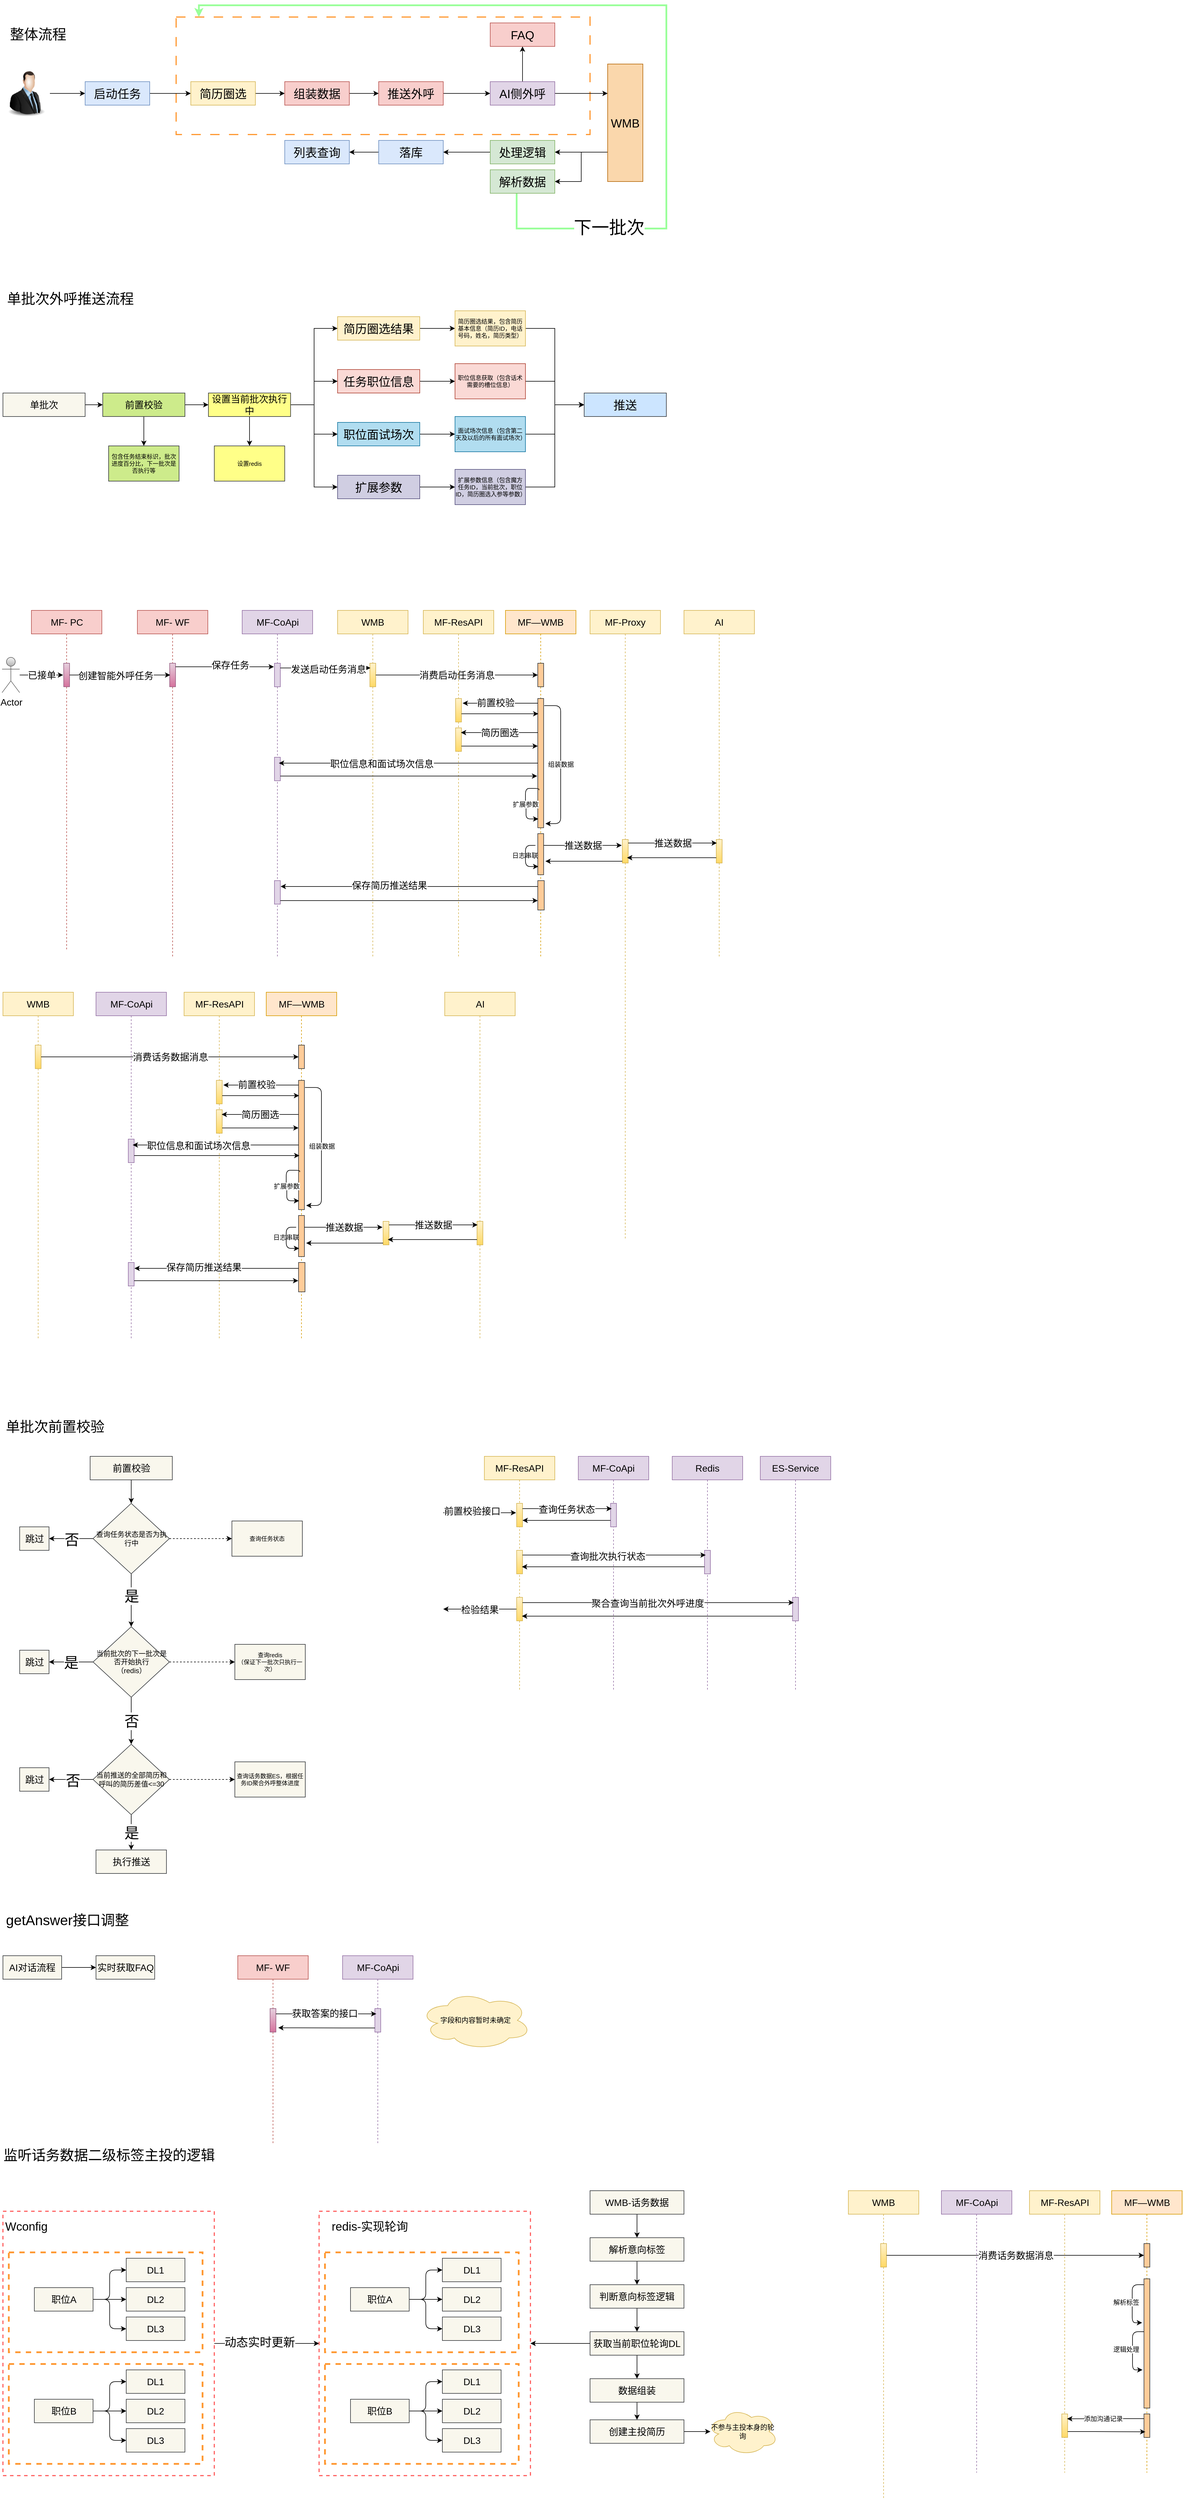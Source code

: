 <mxfile version="21.3.4" type="github">
  <diagram name="第 1 页" id="2_SS_FIXoPFDnZohHgw8">
    <mxGraphModel dx="1834" dy="1596" grid="1" gridSize="10" guides="1" tooltips="1" connect="1" arrows="1" fold="1" page="0" pageScale="1" pageWidth="827" pageHeight="1169" math="0" shadow="0">
      <root>
        <mxCell id="0" />
        <mxCell id="1" parent="0" />
        <mxCell id="9t2iQ5_xq1MDEgZ4yFrh-501" value="" style="rounded=0;whiteSpace=wrap;html=1;dashed=1;strokeColor=#FF6666;strokeWidth=2;fillColor=none;" vertex="1" parent="1">
          <mxGeometry x="498.5" y="3195" width="360" height="450" as="geometry" />
        </mxCell>
        <mxCell id="9t2iQ5_xq1MDEgZ4yFrh-490" value="" style="rounded=0;whiteSpace=wrap;html=1;dashed=1;strokeColor=#FF9933;fillColor=none;strokeWidth=3;" vertex="1" parent="1">
          <mxGeometry x="508.5" y="3265" width="330" height="170" as="geometry" />
        </mxCell>
        <mxCell id="9t2iQ5_xq1MDEgZ4yFrh-110" value="" style="rounded=0;whiteSpace=wrap;html=1;dashed=1;dashPattern=8 8;strokeColor=#FF9933;strokeWidth=2;" vertex="1" parent="1">
          <mxGeometry x="255" y="-540" width="705" height="200" as="geometry" />
        </mxCell>
        <mxCell id="r599loQGmbUB97ttSSLB-4" value="" style="edgeStyle=orthogonalEdgeStyle;rounded=0;orthogonalLoop=1;jettySize=auto;html=1;" parent="1" source="r599loQGmbUB97ttSSLB-1" target="r599loQGmbUB97ttSSLB-3" edge="1">
          <mxGeometry relative="1" as="geometry" />
        </mxCell>
        <mxCell id="r599loQGmbUB97ttSSLB-1" value="" style="image;html=1;image=img/lib/clip_art/people/Suit_Man_128x128.png;rounded=0;" parent="1" vertex="1">
          <mxGeometry x="-40" y="-450" width="80" height="80" as="geometry" />
        </mxCell>
        <mxCell id="r599loQGmbUB97ttSSLB-2" value="整体流程" style="text;html=1;strokeColor=none;fillColor=none;align=center;verticalAlign=middle;whiteSpace=wrap;rounded=0;fontSize=24;" parent="1" vertex="1">
          <mxGeometry x="-40" y="-530" width="120" height="40" as="geometry" />
        </mxCell>
        <mxCell id="r599loQGmbUB97ttSSLB-6" value="" style="edgeStyle=orthogonalEdgeStyle;rounded=0;orthogonalLoop=1;jettySize=auto;html=1;" parent="1" source="r599loQGmbUB97ttSSLB-3" target="r599loQGmbUB97ttSSLB-5" edge="1">
          <mxGeometry relative="1" as="geometry" />
        </mxCell>
        <mxCell id="r599loQGmbUB97ttSSLB-3" value="启动任务" style="whiteSpace=wrap;html=1;verticalAlign=middle;labelBackgroundColor=none;fontSize=20;fillColor=#dae8fc;strokeColor=#6c8ebf;rounded=0;" parent="1" vertex="1">
          <mxGeometry x="100" y="-430" width="110" height="40" as="geometry" />
        </mxCell>
        <mxCell id="r599loQGmbUB97ttSSLB-8" value="" style="edgeStyle=orthogonalEdgeStyle;rounded=0;orthogonalLoop=1;jettySize=auto;html=1;" parent="1" source="r599loQGmbUB97ttSSLB-5" target="r599loQGmbUB97ttSSLB-7" edge="1">
          <mxGeometry relative="1" as="geometry" />
        </mxCell>
        <mxCell id="r599loQGmbUB97ttSSLB-5" value="简历圈选" style="whiteSpace=wrap;html=1;verticalAlign=middle;labelBackgroundColor=none;fontSize=20;fillColor=#fff2cc;strokeColor=#d6b656;rounded=0;" parent="1" vertex="1">
          <mxGeometry x="280" y="-430" width="110" height="40" as="geometry" />
        </mxCell>
        <mxCell id="r599loQGmbUB97ttSSLB-10" value="" style="edgeStyle=orthogonalEdgeStyle;rounded=0;orthogonalLoop=1;jettySize=auto;html=1;" parent="1" source="r599loQGmbUB97ttSSLB-7" target="r599loQGmbUB97ttSSLB-9" edge="1">
          <mxGeometry relative="1" as="geometry" />
        </mxCell>
        <mxCell id="r599loQGmbUB97ttSSLB-7" value="组装数据" style="whiteSpace=wrap;html=1;verticalAlign=middle;labelBackgroundColor=none;fontSize=20;fillColor=#f8cecc;strokeColor=#b85450;rounded=0;" parent="1" vertex="1">
          <mxGeometry x="440" y="-430" width="110" height="40" as="geometry" />
        </mxCell>
        <mxCell id="r599loQGmbUB97ttSSLB-28" value="" style="edgeStyle=orthogonalEdgeStyle;rounded=0;orthogonalLoop=1;jettySize=auto;html=1;" parent="1" source="r599loQGmbUB97ttSSLB-9" target="r599loQGmbUB97ttSSLB-27" edge="1">
          <mxGeometry relative="1" as="geometry" />
        </mxCell>
        <mxCell id="r599loQGmbUB97ttSSLB-9" value="推送外呼" style="whiteSpace=wrap;html=1;verticalAlign=middle;labelBackgroundColor=none;fontSize=20;fillColor=#f8cecc;strokeColor=#b85450;rounded=0;" parent="1" vertex="1">
          <mxGeometry x="600" y="-430" width="110" height="40" as="geometry" />
        </mxCell>
        <mxCell id="r599loQGmbUB97ttSSLB-20" style="edgeStyle=orthogonalEdgeStyle;rounded=0;orthogonalLoop=1;jettySize=auto;html=1;exitX=0;exitY=0.75;exitDx=0;exitDy=0;" parent="1" source="r599loQGmbUB97ttSSLB-11" target="r599loQGmbUB97ttSSLB-18" edge="1">
          <mxGeometry relative="1" as="geometry" />
        </mxCell>
        <mxCell id="9t2iQ5_xq1MDEgZ4yFrh-480" style="edgeStyle=orthogonalEdgeStyle;orthogonalLoop=1;jettySize=auto;html=1;entryX=1;entryY=0.5;entryDx=0;entryDy=0;" edge="1" parent="1" source="r599loQGmbUB97ttSSLB-11" target="r599loQGmbUB97ttSSLB-21">
          <mxGeometry relative="1" as="geometry">
            <Array as="points">
              <mxPoint x="970" y="-310" />
              <mxPoint x="970" y="-310" />
            </Array>
          </mxGeometry>
        </mxCell>
        <mxCell id="r599loQGmbUB97ttSSLB-11" value="WMB" style="whiteSpace=wrap;html=1;verticalAlign=middle;labelBackgroundColor=none;fontSize=20;fillColor=#fad7ac;strokeColor=#b46504;rounded=0;" parent="1" vertex="1">
          <mxGeometry x="990" y="-460" width="60" height="200" as="geometry" />
        </mxCell>
        <mxCell id="9t2iQ5_xq1MDEgZ4yFrh-111" style="edgeStyle=orthogonalEdgeStyle;orthogonalLoop=1;jettySize=auto;html=1;entryX=0.055;entryY=0;entryDx=0;entryDy=0;entryPerimeter=0;strokeColor=#99FF99;strokeWidth=3;rounded=0;" edge="1" parent="1" source="r599loQGmbUB97ttSSLB-18" target="9t2iQ5_xq1MDEgZ4yFrh-110">
          <mxGeometry relative="1" as="geometry">
            <Array as="points">
              <mxPoint x="835" y="-180" />
              <mxPoint x="1090" y="-180" />
              <mxPoint x="1090" y="-560" />
              <mxPoint x="294" y="-560" />
            </Array>
          </mxGeometry>
        </mxCell>
        <mxCell id="9t2iQ5_xq1MDEgZ4yFrh-112" value="下一批次" style="edgeLabel;html=1;align=center;verticalAlign=middle;resizable=0;points=[];fontSize=30;rounded=0;" vertex="1" connectable="0" parent="9t2iQ5_xq1MDEgZ4yFrh-111">
          <mxGeometry x="-0.713" y="2" relative="1" as="geometry">
            <mxPoint as="offset" />
          </mxGeometry>
        </mxCell>
        <mxCell id="r599loQGmbUB97ttSSLB-18" value="解析数据" style="whiteSpace=wrap;html=1;verticalAlign=middle;labelBackgroundColor=none;fontSize=20;fillColor=#d5e8d4;strokeColor=#82b366;rounded=0;" parent="1" vertex="1">
          <mxGeometry x="790" y="-280" width="110" height="40" as="geometry" />
        </mxCell>
        <mxCell id="r599loQGmbUB97ttSSLB-24" value="" style="edgeStyle=orthogonalEdgeStyle;rounded=0;orthogonalLoop=1;jettySize=auto;html=1;" parent="1" source="r599loQGmbUB97ttSSLB-21" target="r599loQGmbUB97ttSSLB-23" edge="1">
          <mxGeometry relative="1" as="geometry" />
        </mxCell>
        <mxCell id="r599loQGmbUB97ttSSLB-21" value="处理逻辑" style="whiteSpace=wrap;html=1;verticalAlign=middle;labelBackgroundColor=none;fontSize=20;fillColor=#d5e8d4;strokeColor=#82b366;rounded=0;" parent="1" vertex="1">
          <mxGeometry x="790" y="-330" width="110" height="40" as="geometry" />
        </mxCell>
        <mxCell id="r599loQGmbUB97ttSSLB-33" value="" style="edgeStyle=orthogonalEdgeStyle;rounded=0;orthogonalLoop=1;jettySize=auto;html=1;" parent="1" source="r599loQGmbUB97ttSSLB-23" target="r599loQGmbUB97ttSSLB-32" edge="1">
          <mxGeometry relative="1" as="geometry" />
        </mxCell>
        <mxCell id="r599loQGmbUB97ttSSLB-23" value="落库" style="whiteSpace=wrap;html=1;verticalAlign=middle;labelBackgroundColor=none;fontSize=20;fillColor=#dae8fc;strokeColor=#6c8ebf;rounded=0;" parent="1" vertex="1">
          <mxGeometry x="600" y="-330" width="110" height="40" as="geometry" />
        </mxCell>
        <mxCell id="r599loQGmbUB97ttSSLB-29" style="edgeStyle=orthogonalEdgeStyle;rounded=0;orthogonalLoop=1;jettySize=auto;html=1;entryX=0;entryY=0.25;entryDx=0;entryDy=0;" parent="1" source="r599loQGmbUB97ttSSLB-27" target="r599loQGmbUB97ttSSLB-11" edge="1">
          <mxGeometry relative="1" as="geometry" />
        </mxCell>
        <mxCell id="r599loQGmbUB97ttSSLB-31" value="" style="edgeStyle=orthogonalEdgeStyle;rounded=0;orthogonalLoop=1;jettySize=auto;html=1;" parent="1" source="r599loQGmbUB97ttSSLB-27" target="r599loQGmbUB97ttSSLB-30" edge="1">
          <mxGeometry relative="1" as="geometry" />
        </mxCell>
        <mxCell id="r599loQGmbUB97ttSSLB-27" value="AI侧外呼" style="whiteSpace=wrap;html=1;verticalAlign=middle;labelBackgroundColor=none;fontSize=20;fillColor=#e1d5e7;strokeColor=#9673a6;rounded=0;" parent="1" vertex="1">
          <mxGeometry x="790" y="-430" width="110" height="40" as="geometry" />
        </mxCell>
        <mxCell id="r599loQGmbUB97ttSSLB-30" value="FAQ" style="whiteSpace=wrap;html=1;verticalAlign=middle;labelBackgroundColor=none;fontSize=20;fillColor=#f8cecc;strokeColor=#b85450;rounded=0;" parent="1" vertex="1">
          <mxGeometry x="790" y="-530" width="110" height="40" as="geometry" />
        </mxCell>
        <mxCell id="r599loQGmbUB97ttSSLB-32" value="列表查询" style="whiteSpace=wrap;html=1;verticalAlign=middle;labelBackgroundColor=none;fontSize=20;fillColor=#dae8fc;strokeColor=#6c8ebf;rounded=0;" parent="1" vertex="1">
          <mxGeometry x="440" y="-330" width="110" height="40" as="geometry" />
        </mxCell>
        <mxCell id="9t2iQ5_xq1MDEgZ4yFrh-1" value="单批次外呼推送流程" style="text;html=1;strokeColor=none;fillColor=none;align=center;verticalAlign=middle;whiteSpace=wrap;rounded=0;fontSize=24;" vertex="1" parent="1">
          <mxGeometry x="-40" y="-80" width="230" height="40" as="geometry" />
        </mxCell>
        <mxCell id="9t2iQ5_xq1MDEgZ4yFrh-16" value="" style="edgeStyle=orthogonalEdgeStyle;rounded=0;orthogonalLoop=1;jettySize=auto;html=1;" edge="1" parent="1" source="9t2iQ5_xq1MDEgZ4yFrh-3" target="9t2iQ5_xq1MDEgZ4yFrh-15">
          <mxGeometry relative="1" as="geometry" />
        </mxCell>
        <mxCell id="9t2iQ5_xq1MDEgZ4yFrh-3" value="简历圈选结果" style="whiteSpace=wrap;html=1;verticalAlign=middle;labelBackgroundColor=none;fontSize=20;fillColor=#fff2cc;strokeColor=#d6b656;rounded=0;" vertex="1" parent="1">
          <mxGeometry x="530" y="-30" width="140" height="40" as="geometry" />
        </mxCell>
        <mxCell id="9t2iQ5_xq1MDEgZ4yFrh-20" value="" style="edgeStyle=orthogonalEdgeStyle;rounded=0;orthogonalLoop=1;jettySize=auto;html=1;" edge="1" parent="1" source="9t2iQ5_xq1MDEgZ4yFrh-5" target="9t2iQ5_xq1MDEgZ4yFrh-19">
          <mxGeometry relative="1" as="geometry" />
        </mxCell>
        <mxCell id="9t2iQ5_xq1MDEgZ4yFrh-5" value="任务职位信息" style="whiteSpace=wrap;html=1;verticalAlign=middle;labelBackgroundColor=none;fontSize=20;fillColor=#fad9d5;strokeColor=#ae4132;rounded=0;" vertex="1" parent="1">
          <mxGeometry x="530" y="60" width="140" height="40" as="geometry" />
        </mxCell>
        <mxCell id="9t2iQ5_xq1MDEgZ4yFrh-22" value="" style="edgeStyle=orthogonalEdgeStyle;rounded=0;orthogonalLoop=1;jettySize=auto;html=1;" edge="1" parent="1" source="9t2iQ5_xq1MDEgZ4yFrh-7" target="9t2iQ5_xq1MDEgZ4yFrh-21">
          <mxGeometry relative="1" as="geometry" />
        </mxCell>
        <mxCell id="9t2iQ5_xq1MDEgZ4yFrh-7" value="职位面试场次" style="whiteSpace=wrap;html=1;verticalAlign=middle;labelBackgroundColor=none;fontSize=20;fillColor=#b1ddf0;strokeColor=#10739e;rounded=0;" vertex="1" parent="1">
          <mxGeometry x="530" y="150" width="140" height="40" as="geometry" />
        </mxCell>
        <mxCell id="9t2iQ5_xq1MDEgZ4yFrh-28" style="edgeStyle=orthogonalEdgeStyle;rounded=0;orthogonalLoop=1;jettySize=auto;html=1;entryX=0;entryY=0.5;entryDx=0;entryDy=0;" edge="1" parent="1" source="9t2iQ5_xq1MDEgZ4yFrh-15" target="9t2iQ5_xq1MDEgZ4yFrh-27">
          <mxGeometry relative="1" as="geometry" />
        </mxCell>
        <mxCell id="9t2iQ5_xq1MDEgZ4yFrh-15" value="简历圈选结果，包含简历基本信息（简历ID，电话号码，姓名，简历类型）" style="rounded=0;whiteSpace=wrap;html=1;fontSize=10;fillColor=#fff2cc;strokeColor=#d6b656;labelBackgroundColor=none;" vertex="1" parent="1">
          <mxGeometry x="730" y="-40" width="120" height="60" as="geometry" />
        </mxCell>
        <mxCell id="9t2iQ5_xq1MDEgZ4yFrh-37" style="edgeStyle=orthogonalEdgeStyle;rounded=0;orthogonalLoop=1;jettySize=auto;html=1;entryX=0;entryY=0.5;entryDx=0;entryDy=0;" edge="1" parent="1" source="9t2iQ5_xq1MDEgZ4yFrh-19" target="9t2iQ5_xq1MDEgZ4yFrh-27">
          <mxGeometry relative="1" as="geometry" />
        </mxCell>
        <mxCell id="9t2iQ5_xq1MDEgZ4yFrh-19" value="职位信息获取（包含话术需要的槽位信息）" style="rounded=0;whiteSpace=wrap;html=1;fontSize=10;fillColor=#fad9d5;strokeColor=#ae4132;labelBackgroundColor=none;" vertex="1" parent="1">
          <mxGeometry x="730" y="50" width="120" height="60" as="geometry" />
        </mxCell>
        <mxCell id="9t2iQ5_xq1MDEgZ4yFrh-30" style="edgeStyle=orthogonalEdgeStyle;rounded=0;orthogonalLoop=1;jettySize=auto;html=1;entryX=0;entryY=0.5;entryDx=0;entryDy=0;" edge="1" parent="1" source="9t2iQ5_xq1MDEgZ4yFrh-21" target="9t2iQ5_xq1MDEgZ4yFrh-27">
          <mxGeometry relative="1" as="geometry" />
        </mxCell>
        <mxCell id="9t2iQ5_xq1MDEgZ4yFrh-21" value="面试场次信息（包含第二天及以后的所有面试场次）" style="rounded=0;whiteSpace=wrap;html=1;fontSize=10;fillColor=#b1ddf0;strokeColor=#10739e;labelBackgroundColor=none;" vertex="1" parent="1">
          <mxGeometry x="730" y="140" width="120" height="60" as="geometry" />
        </mxCell>
        <mxCell id="9t2iQ5_xq1MDEgZ4yFrh-25" style="edgeStyle=orthogonalEdgeStyle;rounded=0;orthogonalLoop=1;jettySize=auto;html=1;entryX=0;entryY=0.5;entryDx=0;entryDy=0;" edge="1" parent="1" source="9t2iQ5_xq1MDEgZ4yFrh-23" target="9t2iQ5_xq1MDEgZ4yFrh-3">
          <mxGeometry relative="1" as="geometry" />
        </mxCell>
        <mxCell id="9t2iQ5_xq1MDEgZ4yFrh-26" style="edgeStyle=orthogonalEdgeStyle;rounded=0;orthogonalLoop=1;jettySize=auto;html=1;entryX=0;entryY=0.5;entryDx=0;entryDy=0;" edge="1" parent="1" source="9t2iQ5_xq1MDEgZ4yFrh-23" target="9t2iQ5_xq1MDEgZ4yFrh-7">
          <mxGeometry relative="1" as="geometry" />
        </mxCell>
        <mxCell id="9t2iQ5_xq1MDEgZ4yFrh-35" style="edgeStyle=orthogonalEdgeStyle;rounded=0;orthogonalLoop=1;jettySize=auto;html=1;entryX=0;entryY=0.5;entryDx=0;entryDy=0;" edge="1" parent="1" source="9t2iQ5_xq1MDEgZ4yFrh-23" target="9t2iQ5_xq1MDEgZ4yFrh-32">
          <mxGeometry relative="1" as="geometry" />
        </mxCell>
        <mxCell id="9t2iQ5_xq1MDEgZ4yFrh-38" style="edgeStyle=orthogonalEdgeStyle;rounded=0;orthogonalLoop=1;jettySize=auto;html=1;" edge="1" parent="1" source="9t2iQ5_xq1MDEgZ4yFrh-23" target="9t2iQ5_xq1MDEgZ4yFrh-5">
          <mxGeometry relative="1" as="geometry" />
        </mxCell>
        <mxCell id="9t2iQ5_xq1MDEgZ4yFrh-96" value="" style="edgeStyle=orthogonalEdgeStyle;rounded=0;orthogonalLoop=1;jettySize=auto;html=1;" edge="1" parent="1" source="9t2iQ5_xq1MDEgZ4yFrh-23" target="9t2iQ5_xq1MDEgZ4yFrh-95">
          <mxGeometry relative="1" as="geometry" />
        </mxCell>
        <mxCell id="9t2iQ5_xq1MDEgZ4yFrh-23" value="设置当前批次执行中" style="whiteSpace=wrap;html=1;verticalAlign=middle;labelBackgroundColor=none;fontSize=16;fillColor=#ffff88;strokeColor=#36393d;rounded=0;" vertex="1" parent="1">
          <mxGeometry x="310" y="100" width="140" height="40" as="geometry" />
        </mxCell>
        <mxCell id="9t2iQ5_xq1MDEgZ4yFrh-27" value="推送" style="whiteSpace=wrap;html=1;verticalAlign=middle;labelBackgroundColor=none;fontSize=20;fillColor=#cce5ff;strokeColor=#36393d;rounded=0;" vertex="1" parent="1">
          <mxGeometry x="950" y="100" width="140" height="40" as="geometry" />
        </mxCell>
        <mxCell id="9t2iQ5_xq1MDEgZ4yFrh-34" value="" style="edgeStyle=orthogonalEdgeStyle;rounded=0;orthogonalLoop=1;jettySize=auto;html=1;" edge="1" parent="1" source="9t2iQ5_xq1MDEgZ4yFrh-32" target="9t2iQ5_xq1MDEgZ4yFrh-33">
          <mxGeometry relative="1" as="geometry" />
        </mxCell>
        <mxCell id="9t2iQ5_xq1MDEgZ4yFrh-32" value="扩展参数" style="whiteSpace=wrap;html=1;verticalAlign=middle;labelBackgroundColor=none;fontSize=20;fillColor=#d0cee2;strokeColor=#56517e;rounded=0;" vertex="1" parent="1">
          <mxGeometry x="530" y="240" width="140" height="40" as="geometry" />
        </mxCell>
        <mxCell id="9t2iQ5_xq1MDEgZ4yFrh-36" style="edgeStyle=orthogonalEdgeStyle;rounded=0;orthogonalLoop=1;jettySize=auto;html=1;entryX=0;entryY=0.5;entryDx=0;entryDy=0;" edge="1" parent="1" source="9t2iQ5_xq1MDEgZ4yFrh-33" target="9t2iQ5_xq1MDEgZ4yFrh-27">
          <mxGeometry relative="1" as="geometry" />
        </mxCell>
        <mxCell id="9t2iQ5_xq1MDEgZ4yFrh-33" value="扩展参数信息（包含魔方任务ID，当前批次，职位ID，简历圈选入参等参数）" style="rounded=0;whiteSpace=wrap;html=1;fontSize=10;fillColor=#d0cee2;strokeColor=#56517e;labelBackgroundColor=none;" vertex="1" parent="1">
          <mxGeometry x="730" y="230" width="120" height="60" as="geometry" />
        </mxCell>
        <mxCell id="9t2iQ5_xq1MDEgZ4yFrh-92" value="" style="edgeStyle=orthogonalEdgeStyle;rounded=0;orthogonalLoop=1;jettySize=auto;html=1;" edge="1" parent="1" source="9t2iQ5_xq1MDEgZ4yFrh-39" target="9t2iQ5_xq1MDEgZ4yFrh-91">
          <mxGeometry relative="1" as="geometry" />
        </mxCell>
        <mxCell id="9t2iQ5_xq1MDEgZ4yFrh-39" value="单批次" style="whiteSpace=wrap;html=1;verticalAlign=middle;labelBackgroundColor=none;fontSize=16;fillColor=#f9f7ed;strokeColor=#36393d;rounded=0;" vertex="1" parent="1">
          <mxGeometry x="-40" y="100" width="140" height="40" as="geometry" />
        </mxCell>
        <mxCell id="9t2iQ5_xq1MDEgZ4yFrh-41" value="单批次前置校验" style="text;html=1;strokeColor=none;fillColor=none;align=center;verticalAlign=middle;whiteSpace=wrap;rounded=0;fontSize=24;" vertex="1" parent="1">
          <mxGeometry x="-41.5" y="1840" width="180" height="40" as="geometry" />
        </mxCell>
        <mxCell id="9t2iQ5_xq1MDEgZ4yFrh-42" value="包含任务结束标识，批次进度百分比，下一批次是否执行等" style="rounded=0;whiteSpace=wrap;html=1;fontSize=10;fillColor=#cdeb8b;strokeColor=#36393d;labelBackgroundColor=none;" vertex="1" parent="1">
          <mxGeometry x="140" y="190" width="120" height="60" as="geometry" />
        </mxCell>
        <mxCell id="9t2iQ5_xq1MDEgZ4yFrh-107" style="edgeStyle=orthogonalEdgeStyle;rounded=0;orthogonalLoop=1;jettySize=auto;html=1;" edge="1" parent="1" source="9t2iQ5_xq1MDEgZ4yFrh-44" target="9t2iQ5_xq1MDEgZ4yFrh-99">
          <mxGeometry relative="1" as="geometry" />
        </mxCell>
        <mxCell id="9t2iQ5_xq1MDEgZ4yFrh-44" value="前置校验" style="whiteSpace=wrap;html=1;verticalAlign=middle;labelBackgroundColor=none;fontSize=16;fillColor=#f9f7ed;strokeColor=#36393d;rounded=0;" vertex="1" parent="1">
          <mxGeometry x="108.5" y="1910" width="140" height="40" as="geometry" />
        </mxCell>
        <mxCell id="9t2iQ5_xq1MDEgZ4yFrh-52" value="查询话务数据ES，根据任务ID聚合外呼整体进度" style="whiteSpace=wrap;html=1;fontSize=10;fillColor=#f9f7ed;strokeColor=#36393d;labelBackgroundColor=none;rounded=0;hachureGap=4;fontFamily=Helvetica;" vertex="1" parent="1">
          <mxGeometry x="355" y="2430" width="120" height="60" as="geometry" />
        </mxCell>
        <mxCell id="9t2iQ5_xq1MDEgZ4yFrh-72" value="是" style="edgeStyle=orthogonalEdgeStyle;rounded=0;orthogonalLoop=1;jettySize=auto;html=1;entryX=1;entryY=0.5;entryDx=0;entryDy=0;fontSize=25;" edge="1" parent="1" source="9t2iQ5_xq1MDEgZ4yFrh-62" target="9t2iQ5_xq1MDEgZ4yFrh-71">
          <mxGeometry relative="1" as="geometry" />
        </mxCell>
        <mxCell id="9t2iQ5_xq1MDEgZ4yFrh-74" value="否" style="edgeStyle=orthogonalEdgeStyle;rounded=0;orthogonalLoop=1;jettySize=auto;html=1;fontSize=25;" edge="1" parent="1" source="9t2iQ5_xq1MDEgZ4yFrh-62" target="9t2iQ5_xq1MDEgZ4yFrh-73">
          <mxGeometry relative="1" as="geometry" />
        </mxCell>
        <mxCell id="9t2iQ5_xq1MDEgZ4yFrh-88" style="edgeStyle=orthogonalEdgeStyle;rounded=0;orthogonalLoop=1;jettySize=auto;html=1;entryX=0;entryY=0.5;entryDx=0;entryDy=0;dashed=1;" edge="1" parent="1" source="9t2iQ5_xq1MDEgZ4yFrh-62" target="9t2iQ5_xq1MDEgZ4yFrh-87">
          <mxGeometry relative="1" as="geometry" />
        </mxCell>
        <mxCell id="9t2iQ5_xq1MDEgZ4yFrh-62" value="当前批次的下一批次是否开始执行&lt;br&gt;（redis）" style="rhombus;whiteSpace=wrap;html=1;fillColor=#f9f7ed;strokeColor=#36393d;align=center;verticalAlign=middle;rounded=0;" vertex="1" parent="1">
          <mxGeometry x="113.5" y="2200" width="130" height="120" as="geometry" />
        </mxCell>
        <mxCell id="9t2iQ5_xq1MDEgZ4yFrh-71" value="跳过" style="whiteSpace=wrap;html=1;verticalAlign=middle;labelBackgroundColor=none;fontSize=16;fillColor=#f9f7ed;strokeColor=#36393d;rounded=0;" vertex="1" parent="1">
          <mxGeometry x="-11.5" y="2240" width="50" height="40" as="geometry" />
        </mxCell>
        <mxCell id="9t2iQ5_xq1MDEgZ4yFrh-79" value="" style="edgeStyle=orthogonalEdgeStyle;rounded=0;orthogonalLoop=1;jettySize=auto;html=1;fontSize=25;" edge="1" parent="1" source="9t2iQ5_xq1MDEgZ4yFrh-73" target="9t2iQ5_xq1MDEgZ4yFrh-78">
          <mxGeometry relative="1" as="geometry" />
        </mxCell>
        <mxCell id="9t2iQ5_xq1MDEgZ4yFrh-85" value="&lt;font style=&quot;font-size: 25px;&quot;&gt;否&lt;/font&gt;" style="edgeLabel;html=1;align=center;verticalAlign=middle;resizable=0;points=[];rounded=0;" vertex="1" connectable="0" parent="9t2iQ5_xq1MDEgZ4yFrh-79">
          <mxGeometry x="-0.082" y="1" relative="1" as="geometry">
            <mxPoint as="offset" />
          </mxGeometry>
        </mxCell>
        <mxCell id="9t2iQ5_xq1MDEgZ4yFrh-84" value="是" style="edgeStyle=orthogonalEdgeStyle;rounded=0;orthogonalLoop=1;jettySize=auto;html=1;fontSize=25;" edge="1" parent="1" source="9t2iQ5_xq1MDEgZ4yFrh-73" target="9t2iQ5_xq1MDEgZ4yFrh-83">
          <mxGeometry relative="1" as="geometry" />
        </mxCell>
        <mxCell id="9t2iQ5_xq1MDEgZ4yFrh-86" style="edgeStyle=orthogonalEdgeStyle;rounded=0;orthogonalLoop=1;jettySize=auto;html=1;entryX=0;entryY=0.5;entryDx=0;entryDy=0;dashed=1;" edge="1" parent="1" source="9t2iQ5_xq1MDEgZ4yFrh-73" target="9t2iQ5_xq1MDEgZ4yFrh-52">
          <mxGeometry relative="1" as="geometry" />
        </mxCell>
        <mxCell id="9t2iQ5_xq1MDEgZ4yFrh-73" value="当前推送的全部简历和呼叫的简历差值&amp;lt;=30" style="rhombus;whiteSpace=wrap;html=1;fillColor=#f9f7ed;strokeColor=#36393d;align=center;verticalAlign=middle;rounded=0;" vertex="1" parent="1">
          <mxGeometry x="113.5" y="2400" width="130" height="120" as="geometry" />
        </mxCell>
        <mxCell id="9t2iQ5_xq1MDEgZ4yFrh-78" value="跳过" style="rounded=0;whiteSpace=wrap;html=1;fillColor=#f9f7ed;strokeColor=#36393d;fontSize=16;" vertex="1" parent="1">
          <mxGeometry x="-11.5" y="2440" width="50" height="40" as="geometry" />
        </mxCell>
        <mxCell id="9t2iQ5_xq1MDEgZ4yFrh-83" value="执行推送" style="whiteSpace=wrap;html=1;fillColor=#f9f7ed;strokeColor=#36393d;fontSize=16;rounded=0;" vertex="1" parent="1">
          <mxGeometry x="118.5" y="2580" width="120" height="40" as="geometry" />
        </mxCell>
        <mxCell id="9t2iQ5_xq1MDEgZ4yFrh-87" value="查询redis&lt;br&gt;（保证下一批次只执行一次）" style="whiteSpace=wrap;html=1;fontSize=10;fillColor=#f9f7ed;strokeColor=#36393d;labelBackgroundColor=none;rounded=0;hachureGap=4;fontFamily=Helvetica;" vertex="1" parent="1">
          <mxGeometry x="355" y="2230" width="120" height="60" as="geometry" />
        </mxCell>
        <mxCell id="9t2iQ5_xq1MDEgZ4yFrh-93" style="edgeStyle=orthogonalEdgeStyle;rounded=0;orthogonalLoop=1;jettySize=auto;html=1;entryX=0;entryY=0.5;entryDx=0;entryDy=0;" edge="1" parent="1" source="9t2iQ5_xq1MDEgZ4yFrh-91" target="9t2iQ5_xq1MDEgZ4yFrh-23">
          <mxGeometry relative="1" as="geometry" />
        </mxCell>
        <mxCell id="9t2iQ5_xq1MDEgZ4yFrh-94" style="edgeStyle=orthogonalEdgeStyle;rounded=0;orthogonalLoop=1;jettySize=auto;html=1;entryX=0.5;entryY=0;entryDx=0;entryDy=0;" edge="1" parent="1" source="9t2iQ5_xq1MDEgZ4yFrh-91" target="9t2iQ5_xq1MDEgZ4yFrh-42">
          <mxGeometry relative="1" as="geometry" />
        </mxCell>
        <mxCell id="9t2iQ5_xq1MDEgZ4yFrh-91" value="前置校验" style="whiteSpace=wrap;html=1;verticalAlign=middle;labelBackgroundColor=none;fontSize=16;fillColor=#cdeb8b;strokeColor=#36393d;rounded=0;" vertex="1" parent="1">
          <mxGeometry x="130" y="100" width="140" height="40" as="geometry" />
        </mxCell>
        <mxCell id="9t2iQ5_xq1MDEgZ4yFrh-95" value="设置redis" style="whiteSpace=wrap;html=1;fontSize=10;fillColor=#ffff88;strokeColor=#36393d;labelBackgroundColor=none;rounded=0;" vertex="1" parent="1">
          <mxGeometry x="320" y="190" width="120" height="60" as="geometry" />
        </mxCell>
        <mxCell id="9t2iQ5_xq1MDEgZ4yFrh-100" style="edgeStyle=orthogonalEdgeStyle;rounded=0;orthogonalLoop=1;jettySize=auto;html=1;entryX=0.5;entryY=0;entryDx=0;entryDy=0;" edge="1" parent="1" source="9t2iQ5_xq1MDEgZ4yFrh-99" target="9t2iQ5_xq1MDEgZ4yFrh-62">
          <mxGeometry relative="1" as="geometry" />
        </mxCell>
        <mxCell id="9t2iQ5_xq1MDEgZ4yFrh-101" value="是" style="edgeLabel;html=1;align=center;verticalAlign=middle;resizable=0;points=[];fontSize=25;rounded=0;" vertex="1" connectable="0" parent="9t2iQ5_xq1MDEgZ4yFrh-100">
          <mxGeometry x="-0.18" relative="1" as="geometry">
            <mxPoint as="offset" />
          </mxGeometry>
        </mxCell>
        <mxCell id="9t2iQ5_xq1MDEgZ4yFrh-105" style="edgeStyle=orthogonalEdgeStyle;rounded=0;orthogonalLoop=1;jettySize=auto;html=1;" edge="1" parent="1" source="9t2iQ5_xq1MDEgZ4yFrh-99" target="9t2iQ5_xq1MDEgZ4yFrh-104">
          <mxGeometry relative="1" as="geometry" />
        </mxCell>
        <mxCell id="9t2iQ5_xq1MDEgZ4yFrh-106" value="否" style="edgeLabel;html=1;align=center;verticalAlign=middle;resizable=0;points=[];fontSize=25;rounded=0;" vertex="1" connectable="0" parent="9t2iQ5_xq1MDEgZ4yFrh-105">
          <mxGeometry x="-0.013" y="1" relative="1" as="geometry">
            <mxPoint as="offset" />
          </mxGeometry>
        </mxCell>
        <mxCell id="9t2iQ5_xq1MDEgZ4yFrh-109" style="edgeStyle=orthogonalEdgeStyle;rounded=0;orthogonalLoop=1;jettySize=auto;html=1;entryX=0;entryY=0.5;entryDx=0;entryDy=0;dashed=1;" edge="1" parent="1" source="9t2iQ5_xq1MDEgZ4yFrh-99" target="9t2iQ5_xq1MDEgZ4yFrh-108">
          <mxGeometry relative="1" as="geometry" />
        </mxCell>
        <mxCell id="9t2iQ5_xq1MDEgZ4yFrh-99" value="查询任务状态是否为执行中" style="rhombus;whiteSpace=wrap;html=1;fillColor=#f9f7ed;strokeColor=#36393d;align=center;verticalAlign=middle;rounded=0;" vertex="1" parent="1">
          <mxGeometry x="113.5" y="1990" width="130" height="120" as="geometry" />
        </mxCell>
        <mxCell id="9t2iQ5_xq1MDEgZ4yFrh-104" value="跳过" style="whiteSpace=wrap;html=1;verticalAlign=middle;labelBackgroundColor=none;fontSize=16;fillColor=#f9f7ed;strokeColor=#36393d;rounded=0;" vertex="1" parent="1">
          <mxGeometry x="-11.5" y="2030" width="50" height="40" as="geometry" />
        </mxCell>
        <mxCell id="9t2iQ5_xq1MDEgZ4yFrh-108" value="查询任务状态" style="whiteSpace=wrap;html=1;fontSize=10;fillColor=#f9f7ed;strokeColor=#36393d;labelBackgroundColor=none;rounded=0;hachureGap=4;fontFamily=Helvetica;" vertex="1" parent="1">
          <mxGeometry x="350" y="2020" width="120" height="60" as="geometry" />
        </mxCell>
        <mxCell id="9t2iQ5_xq1MDEgZ4yFrh-113" value="MF- WF" style="shape=umlLifeline;perimeter=lifelinePerimeter;whiteSpace=wrap;html=1;container=1;collapsible=0;recursiveResize=0;outlineConnect=0;rounded=0;fontFamily=Helvetica;fontSize=16;strokeColor=#b85450;fillColor=#f8cecc;" vertex="1" parent="1">
          <mxGeometry x="189" y="470" width="120" height="590" as="geometry" />
        </mxCell>
        <mxCell id="9t2iQ5_xq1MDEgZ4yFrh-114" value="" style="html=1;points=[];perimeter=orthogonalPerimeter;rounded=0;fontFamily=Helvetica;fontSize=19;strokeColor=#996185;fillColor=#e6d0de;gradientColor=#d5739d;" vertex="1" parent="9t2iQ5_xq1MDEgZ4yFrh-113">
          <mxGeometry x="55" y="90" width="10" height="40" as="geometry" />
        </mxCell>
        <mxCell id="9t2iQ5_xq1MDEgZ4yFrh-116" value="MF-CoApi" style="shape=umlLifeline;perimeter=lifelinePerimeter;whiteSpace=wrap;html=1;container=1;collapsible=0;recursiveResize=0;outlineConnect=0;rounded=0;fontFamily=Helvetica;fontSize=16;strokeColor=#9673a6;fillColor=#e1d5e7;" vertex="1" parent="1">
          <mxGeometry x="367.5" y="470" width="120" height="590" as="geometry" />
        </mxCell>
        <mxCell id="9t2iQ5_xq1MDEgZ4yFrh-117" value="" style="html=1;points=[];perimeter=orthogonalPerimeter;rounded=0;fontFamily=Helvetica;fontSize=19;strokeColor=#9673a6;fillColor=#e1d5e7;" vertex="1" parent="9t2iQ5_xq1MDEgZ4yFrh-116">
          <mxGeometry x="55" y="90" width="10" height="40" as="geometry" />
        </mxCell>
        <mxCell id="9t2iQ5_xq1MDEgZ4yFrh-186" value="" style="html=1;points=[];perimeter=orthogonalPerimeter;rounded=0;fontFamily=Helvetica;fontSize=19;strokeColor=#9673a6;fillColor=#e1d5e7;" vertex="1" parent="9t2iQ5_xq1MDEgZ4yFrh-116">
          <mxGeometry x="55" y="250" width="10" height="40" as="geometry" />
        </mxCell>
        <mxCell id="9t2iQ5_xq1MDEgZ4yFrh-280" value="" style="html=1;points=[];perimeter=orthogonalPerimeter;rounded=0;fontFamily=Helvetica;fontSize=19;strokeColor=#9673a6;fillColor=#e1d5e7;" vertex="1" parent="9t2iQ5_xq1MDEgZ4yFrh-116">
          <mxGeometry x="55" y="460" width="10" height="40" as="geometry" />
        </mxCell>
        <mxCell id="9t2iQ5_xq1MDEgZ4yFrh-120" style="edgeStyle=orthogonalEdgeStyle;rounded=0;orthogonalLoop=1;jettySize=auto;html=1;entryX=-0.1;entryY=0.15;entryDx=0;entryDy=0;entryPerimeter=0;fontSize=20;" edge="1" parent="1" source="9t2iQ5_xq1MDEgZ4yFrh-114" target="9t2iQ5_xq1MDEgZ4yFrh-117">
          <mxGeometry relative="1" as="geometry">
            <Array as="points">
              <mxPoint x="417.5" y="566" />
              <mxPoint x="417.5" y="566" />
            </Array>
          </mxGeometry>
        </mxCell>
        <mxCell id="9t2iQ5_xq1MDEgZ4yFrh-121" value="保存任务" style="edgeLabel;html=1;align=center;verticalAlign=middle;resizable=0;points=[];fontSize=16;rounded=0;" vertex="1" connectable="0" parent="9t2iQ5_xq1MDEgZ4yFrh-120">
          <mxGeometry x="-0.293" y="3" relative="1" as="geometry">
            <mxPoint x="34" as="offset" />
          </mxGeometry>
        </mxCell>
        <mxCell id="9t2iQ5_xq1MDEgZ4yFrh-122" value="WMB" style="shape=umlLifeline;perimeter=lifelinePerimeter;whiteSpace=wrap;html=1;container=1;collapsible=0;recursiveResize=0;outlineConnect=0;rounded=0;fontFamily=Helvetica;fontSize=16;strokeColor=#d6b656;fillColor=#fff2cc;" vertex="1" parent="1">
          <mxGeometry x="530" y="470" width="120" height="590" as="geometry" />
        </mxCell>
        <mxCell id="9t2iQ5_xq1MDEgZ4yFrh-123" value="" style="html=1;points=[];perimeter=orthogonalPerimeter;rounded=0;fontFamily=Helvetica;fontSize=19;strokeColor=#d6b656;fillColor=#fff2cc;gradientColor=#ffd966;" vertex="1" parent="9t2iQ5_xq1MDEgZ4yFrh-122">
          <mxGeometry x="55" y="90" width="10" height="40" as="geometry" />
        </mxCell>
        <mxCell id="9t2iQ5_xq1MDEgZ4yFrh-124" style="edgeStyle=orthogonalEdgeStyle;rounded=0;orthogonalLoop=1;jettySize=auto;html=1;entryX=0.1;entryY=0.2;entryDx=0;entryDy=0;entryPerimeter=0;fontSize=20;" edge="1" parent="1" source="9t2iQ5_xq1MDEgZ4yFrh-117" target="9t2iQ5_xq1MDEgZ4yFrh-123">
          <mxGeometry relative="1" as="geometry">
            <Array as="points">
              <mxPoint x="508.5" y="568" />
              <mxPoint x="508.5" y="568" />
            </Array>
          </mxGeometry>
        </mxCell>
        <mxCell id="9t2iQ5_xq1MDEgZ4yFrh-125" value="发送启动任务消息" style="edgeLabel;html=1;align=center;verticalAlign=middle;resizable=0;points=[];fontSize=16;rounded=0;" vertex="1" connectable="0" parent="9t2iQ5_xq1MDEgZ4yFrh-124">
          <mxGeometry x="-0.294" y="3" relative="1" as="geometry">
            <mxPoint x="27" y="5" as="offset" />
          </mxGeometry>
        </mxCell>
        <mxCell id="9t2iQ5_xq1MDEgZ4yFrh-127" value="MF—WMB" style="shape=umlLifeline;perimeter=lifelinePerimeter;whiteSpace=wrap;html=1;container=1;collapsible=0;recursiveResize=0;outlineConnect=0;rounded=0;fontFamily=Helvetica;fontSize=16;strokeColor=#d79b00;fillColor=#ffe6cc;" vertex="1" parent="1">
          <mxGeometry x="816" y="470" width="120" height="590" as="geometry" />
        </mxCell>
        <mxCell id="9t2iQ5_xq1MDEgZ4yFrh-128" value="" style="html=1;points=[];perimeter=orthogonalPerimeter;rounded=0;fontFamily=Helvetica;fontSize=19;strokeColor=#36393d;fillColor=#ffcc99;" vertex="1" parent="9t2iQ5_xq1MDEgZ4yFrh-127">
          <mxGeometry x="55" y="90" width="10" height="40" as="geometry" />
        </mxCell>
        <mxCell id="9t2iQ5_xq1MDEgZ4yFrh-155" value="" style="html=1;points=[];perimeter=orthogonalPerimeter;rounded=0;fontFamily=Helvetica;fontSize=19;strokeColor=#36393d;fillColor=#ffcc99;" vertex="1" parent="9t2iQ5_xq1MDEgZ4yFrh-127">
          <mxGeometry x="55" y="150" width="10" height="220" as="geometry" />
        </mxCell>
        <mxCell id="9t2iQ5_xq1MDEgZ4yFrh-157" value="组装数据" style="edgeStyle=orthogonalEdgeStyle;orthogonalLoop=1;jettySize=auto;html=1;entryX=1.3;entryY=0.968;entryDx=0;entryDy=0;entryPerimeter=0;exitX=1.1;exitY=0.055;exitDx=0;exitDy=0;exitPerimeter=0;" edge="1" parent="9t2iQ5_xq1MDEgZ4yFrh-127" source="9t2iQ5_xq1MDEgZ4yFrh-155" target="9t2iQ5_xq1MDEgZ4yFrh-155">
          <mxGeometry relative="1" as="geometry">
            <Array as="points">
              <mxPoint x="94" y="162" />
              <mxPoint x="94" y="363" />
            </Array>
          </mxGeometry>
        </mxCell>
        <mxCell id="9t2iQ5_xq1MDEgZ4yFrh-168" value="" style="html=1;points=[];perimeter=orthogonalPerimeter;rounded=0;fontFamily=Helvetica;fontSize=19;strokeColor=#36393d;fillColor=#ffcc99;" vertex="1" parent="9t2iQ5_xq1MDEgZ4yFrh-127">
          <mxGeometry x="55" y="380" width="10" height="70" as="geometry" />
        </mxCell>
        <mxCell id="9t2iQ5_xq1MDEgZ4yFrh-193" value="扩展参数" style="edgeStyle=orthogonalEdgeStyle;orthogonalLoop=1;jettySize=auto;html=1;entryX=0.1;entryY=0.932;entryDx=0;entryDy=0;entryPerimeter=0;exitX=0.2;exitY=0.709;exitDx=0;exitDy=0;exitPerimeter=0;" edge="1" parent="9t2iQ5_xq1MDEgZ4yFrh-127" source="9t2iQ5_xq1MDEgZ4yFrh-155" target="9t2iQ5_xq1MDEgZ4yFrh-155">
          <mxGeometry x="0.06" relative="1" as="geometry">
            <Array as="points">
              <mxPoint x="57" y="303" />
              <mxPoint x="34" y="303" />
              <mxPoint x="34" y="330" />
              <mxPoint x="35" y="330" />
              <mxPoint x="35" y="355" />
            </Array>
            <mxPoint as="offset" />
          </mxGeometry>
        </mxCell>
        <mxCell id="9t2iQ5_xq1MDEgZ4yFrh-275" value="" style="html=1;points=[];perimeter=orthogonalPerimeter;rounded=0;fontFamily=Helvetica;fontSize=19;strokeColor=#36393d;fillColor=#ffcc99;" vertex="1" parent="9t2iQ5_xq1MDEgZ4yFrh-127">
          <mxGeometry x="55" y="460" width="11" height="50" as="geometry" />
        </mxCell>
        <mxCell id="9t2iQ5_xq1MDEgZ4yFrh-285" style="edgeStyle=orthogonalEdgeStyle;orthogonalLoop=1;jettySize=auto;html=1;entryX=0.1;entryY=0.8;entryDx=0;entryDy=0;entryPerimeter=0;exitX=-0.4;exitY=0.286;exitDx=0;exitDy=0;exitPerimeter=0;" edge="1" parent="9t2iQ5_xq1MDEgZ4yFrh-127" source="9t2iQ5_xq1MDEgZ4yFrh-168" target="9t2iQ5_xq1MDEgZ4yFrh-168">
          <mxGeometry relative="1" as="geometry">
            <Array as="points">
              <mxPoint x="34" y="400" />
              <mxPoint x="34" y="436" />
            </Array>
          </mxGeometry>
        </mxCell>
        <mxCell id="9t2iQ5_xq1MDEgZ4yFrh-286" value="日志串联" style="edgeLabel;html=1;align=center;verticalAlign=middle;resizable=0;points=[];labelBackgroundColor=none;" vertex="1" connectable="0" parent="9t2iQ5_xq1MDEgZ4yFrh-285">
          <mxGeometry x="-0.093" y="-1" relative="1" as="geometry">
            <mxPoint as="offset" />
          </mxGeometry>
        </mxCell>
        <mxCell id="9t2iQ5_xq1MDEgZ4yFrh-134" value="MF- PC" style="shape=umlLifeline;perimeter=lifelinePerimeter;whiteSpace=wrap;html=1;container=1;collapsible=0;recursiveResize=0;outlineConnect=0;rounded=0;fontFamily=Helvetica;fontSize=16;strokeColor=#b85450;fillColor=#f8cecc;" vertex="1" parent="1">
          <mxGeometry x="8.5" y="470" width="120" height="580" as="geometry" />
        </mxCell>
        <mxCell id="9t2iQ5_xq1MDEgZ4yFrh-135" value="" style="html=1;points=[];perimeter=orthogonalPerimeter;rounded=0;fontFamily=Helvetica;fontSize=19;strokeColor=#996185;fillColor=#e6d0de;gradientColor=#d5739d;" vertex="1" parent="9t2iQ5_xq1MDEgZ4yFrh-134">
          <mxGeometry x="55" y="90" width="10" height="40" as="geometry" />
        </mxCell>
        <mxCell id="9t2iQ5_xq1MDEgZ4yFrh-141" style="edgeStyle=orthogonalEdgeStyle;rounded=0;orthogonalLoop=1;jettySize=auto;html=1;entryX=0.1;entryY=0.5;entryDx=0;entryDy=0;entryPerimeter=0;fontSize=16;" edge="1" parent="1" source="9t2iQ5_xq1MDEgZ4yFrh-135" target="9t2iQ5_xq1MDEgZ4yFrh-114">
          <mxGeometry relative="1" as="geometry" />
        </mxCell>
        <mxCell id="9t2iQ5_xq1MDEgZ4yFrh-149" value="创建智能外呼任务" style="edgeLabel;html=1;align=center;verticalAlign=middle;resizable=0;points=[];fontSize=16;rounded=0;" vertex="1" connectable="0" parent="9t2iQ5_xq1MDEgZ4yFrh-141">
          <mxGeometry x="-0.084" y="-1" relative="1" as="geometry">
            <mxPoint as="offset" />
          </mxGeometry>
        </mxCell>
        <mxCell id="9t2iQ5_xq1MDEgZ4yFrh-142" value="已接单" style="edgeStyle=orthogonalEdgeStyle;rounded=0;orthogonalLoop=1;jettySize=auto;html=1;entryX=-0.1;entryY=0.5;entryDx=0;entryDy=0;entryPerimeter=0;fontSize=16;" edge="1" parent="1" source="9t2iQ5_xq1MDEgZ4yFrh-143" target="9t2iQ5_xq1MDEgZ4yFrh-135">
          <mxGeometry relative="1" as="geometry" />
        </mxCell>
        <mxCell id="9t2iQ5_xq1MDEgZ4yFrh-143" value="Actor" style="shape=umlActor;verticalLabelPosition=bottom;verticalAlign=top;html=1;outlineConnect=0;rounded=0;shadow=0;glass=0;fontSize=16;fillColor=#f5f5f5;strokeColor=#666666;gradientColor=#b3b3b3;" vertex="1" parent="1">
          <mxGeometry x="-41.5" y="550" width="30" height="60" as="geometry" />
        </mxCell>
        <mxCell id="9t2iQ5_xq1MDEgZ4yFrh-154" value="&lt;font style=&quot;font-size: 16px;&quot;&gt;消费启动任务消息&lt;/font&gt;" style="edgeStyle=orthogonalEdgeStyle;orthogonalLoop=1;jettySize=auto;html=1;" edge="1" parent="1" source="9t2iQ5_xq1MDEgZ4yFrh-123" target="9t2iQ5_xq1MDEgZ4yFrh-128">
          <mxGeometry relative="1" as="geometry">
            <Array as="points">
              <mxPoint x="666" y="580" />
              <mxPoint x="666" y="580" />
            </Array>
          </mxGeometry>
        </mxCell>
        <mxCell id="9t2iQ5_xq1MDEgZ4yFrh-158" value="MF-ResAPI" style="shape=umlLifeline;perimeter=lifelinePerimeter;whiteSpace=wrap;html=1;container=1;collapsible=0;recursiveResize=0;outlineConnect=0;rounded=0;fontFamily=Helvetica;fontSize=16;strokeColor=#d6b656;fillColor=#fff2cc;" vertex="1" parent="1">
          <mxGeometry x="676" y="470" width="120" height="590" as="geometry" />
        </mxCell>
        <mxCell id="9t2iQ5_xq1MDEgZ4yFrh-159" value="" style="html=1;points=[];perimeter=orthogonalPerimeter;rounded=0;fontFamily=Helvetica;fontSize=19;strokeColor=#d6b656;fillColor=#fff2cc;gradientColor=#ffd966;" vertex="1" parent="9t2iQ5_xq1MDEgZ4yFrh-158">
          <mxGeometry x="55" y="150" width="10" height="40" as="geometry" />
        </mxCell>
        <mxCell id="9t2iQ5_xq1MDEgZ4yFrh-184" value="" style="html=1;points=[];perimeter=orthogonalPerimeter;rounded=0;fontFamily=Helvetica;fontSize=19;strokeColor=#d6b656;fillColor=#fff2cc;gradientColor=#ffd966;" vertex="1" parent="9t2iQ5_xq1MDEgZ4yFrh-158">
          <mxGeometry x="55" y="200" width="10" height="40" as="geometry" />
        </mxCell>
        <mxCell id="9t2iQ5_xq1MDEgZ4yFrh-169" value="MF-Proxy" style="shape=umlLifeline;perimeter=lifelinePerimeter;whiteSpace=wrap;html=1;container=1;collapsible=0;recursiveResize=0;outlineConnect=0;rounded=0;fontFamily=Helvetica;fontSize=16;strokeColor=#d6b656;fillColor=#fff2cc;" vertex="1" parent="1">
          <mxGeometry x="960" y="470" width="120" height="1070" as="geometry" />
        </mxCell>
        <mxCell id="9t2iQ5_xq1MDEgZ4yFrh-170" value="" style="html=1;points=[];perimeter=orthogonalPerimeter;rounded=0;fontFamily=Helvetica;fontSize=19;strokeColor=#d6b656;fillColor=#fff2cc;gradientColor=#ffd966;" vertex="1" parent="9t2iQ5_xq1MDEgZ4yFrh-169">
          <mxGeometry x="55" y="390" width="10" height="40" as="geometry" />
        </mxCell>
        <mxCell id="9t2iQ5_xq1MDEgZ4yFrh-173" value="&lt;font style=&quot;font-size: 16px;&quot;&gt;推送数据&lt;/font&gt;" style="edgeStyle=orthogonalEdgeStyle;orthogonalLoop=1;jettySize=auto;html=1;entryX=-0.1;entryY=0.25;entryDx=0;entryDy=0;entryPerimeter=0;" edge="1" parent="1" source="9t2iQ5_xq1MDEgZ4yFrh-168" target="9t2iQ5_xq1MDEgZ4yFrh-170">
          <mxGeometry x="0.007" relative="1" as="geometry">
            <Array as="points">
              <mxPoint x="910" y="870" />
              <mxPoint x="910" y="870" />
            </Array>
            <mxPoint as="offset" />
          </mxGeometry>
        </mxCell>
        <mxCell id="9t2iQ5_xq1MDEgZ4yFrh-175" style="edgeStyle=orthogonalEdgeStyle;orthogonalLoop=1;jettySize=auto;html=1;entryX=1.3;entryY=0.671;entryDx=0;entryDy=0;entryPerimeter=0;" edge="1" parent="1" source="9t2iQ5_xq1MDEgZ4yFrh-170" target="9t2iQ5_xq1MDEgZ4yFrh-168">
          <mxGeometry relative="1" as="geometry">
            <Array as="points">
              <mxPoint x="980" y="897" />
              <mxPoint x="980" y="897" />
            </Array>
          </mxGeometry>
        </mxCell>
        <mxCell id="9t2iQ5_xq1MDEgZ4yFrh-176" value="AI" style="shape=umlLifeline;perimeter=lifelinePerimeter;whiteSpace=wrap;html=1;container=1;collapsible=0;recursiveResize=0;outlineConnect=0;rounded=0;fontFamily=Helvetica;fontSize=16;strokeColor=#d6b656;fillColor=#fff2cc;" vertex="1" parent="1">
          <mxGeometry x="1120" y="470" width="120" height="590" as="geometry" />
        </mxCell>
        <mxCell id="9t2iQ5_xq1MDEgZ4yFrh-177" value="" style="html=1;points=[];perimeter=orthogonalPerimeter;rounded=0;fontFamily=Helvetica;fontSize=19;strokeColor=#d6b656;fillColor=#fff2cc;gradientColor=#ffd966;" vertex="1" parent="9t2iQ5_xq1MDEgZ4yFrh-176">
          <mxGeometry x="55" y="390" width="10" height="40" as="geometry" />
        </mxCell>
        <mxCell id="9t2iQ5_xq1MDEgZ4yFrh-178" value="&lt;font style=&quot;font-size: 16px;&quot;&gt;推送数据&lt;/font&gt;" style="edgeStyle=orthogonalEdgeStyle;orthogonalLoop=1;jettySize=auto;html=1;entryX=0.1;entryY=0.15;entryDx=0;entryDy=0;entryPerimeter=0;" edge="1" parent="1" source="9t2iQ5_xq1MDEgZ4yFrh-170" target="9t2iQ5_xq1MDEgZ4yFrh-177">
          <mxGeometry relative="1" as="geometry">
            <Array as="points">
              <mxPoint x="1060" y="866" />
              <mxPoint x="1060" y="866" />
            </Array>
          </mxGeometry>
        </mxCell>
        <mxCell id="9t2iQ5_xq1MDEgZ4yFrh-179" style="edgeStyle=orthogonalEdgeStyle;orthogonalLoop=1;jettySize=auto;html=1;entryX=0.8;entryY=0.775;entryDx=0;entryDy=0;entryPerimeter=0;" edge="1" parent="1" source="9t2iQ5_xq1MDEgZ4yFrh-177" target="9t2iQ5_xq1MDEgZ4yFrh-170">
          <mxGeometry relative="1" as="geometry">
            <Array as="points">
              <mxPoint x="1140" y="891" />
              <mxPoint x="1140" y="891" />
            </Array>
          </mxGeometry>
        </mxCell>
        <mxCell id="9t2iQ5_xq1MDEgZ4yFrh-181" style="edgeStyle=orthogonalEdgeStyle;orthogonalLoop=1;jettySize=auto;html=1;entryX=1.2;entryY=0.2;entryDx=0;entryDy=0;entryPerimeter=0;" edge="1" parent="1" source="9t2iQ5_xq1MDEgZ4yFrh-155" target="9t2iQ5_xq1MDEgZ4yFrh-159">
          <mxGeometry relative="1" as="geometry">
            <Array as="points">
              <mxPoint x="840" y="628" />
              <mxPoint x="840" y="628" />
            </Array>
          </mxGeometry>
        </mxCell>
        <mxCell id="9t2iQ5_xq1MDEgZ4yFrh-182" value="前置校验" style="edgeLabel;html=1;align=center;verticalAlign=middle;resizable=0;points=[];fontSize=16;" vertex="1" connectable="0" parent="9t2iQ5_xq1MDEgZ4yFrh-181">
          <mxGeometry x="0.125" y="-1" relative="1" as="geometry">
            <mxPoint as="offset" />
          </mxGeometry>
        </mxCell>
        <mxCell id="9t2iQ5_xq1MDEgZ4yFrh-183" style="edgeStyle=orthogonalEdgeStyle;orthogonalLoop=1;jettySize=auto;html=1;entryX=0.1;entryY=0.118;entryDx=0;entryDy=0;entryPerimeter=0;" edge="1" parent="1" source="9t2iQ5_xq1MDEgZ4yFrh-159" target="9t2iQ5_xq1MDEgZ4yFrh-155">
          <mxGeometry relative="1" as="geometry">
            <Array as="points">
              <mxPoint x="770" y="646" />
              <mxPoint x="770" y="646" />
            </Array>
          </mxGeometry>
        </mxCell>
        <mxCell id="9t2iQ5_xq1MDEgZ4yFrh-185" value="&lt;font style=&quot;font-size: 16px;&quot;&gt;简历圈选&lt;/font&gt;" style="edgeStyle=orthogonalEdgeStyle;orthogonalLoop=1;jettySize=auto;html=1;entryX=0.9;entryY=0.2;entryDx=0;entryDy=0;entryPerimeter=0;" edge="1" parent="1" source="9t2iQ5_xq1MDEgZ4yFrh-155" target="9t2iQ5_xq1MDEgZ4yFrh-184">
          <mxGeometry relative="1" as="geometry">
            <Array as="points">
              <mxPoint x="840" y="678" />
              <mxPoint x="840" y="678" />
            </Array>
          </mxGeometry>
        </mxCell>
        <mxCell id="9t2iQ5_xq1MDEgZ4yFrh-187" style="edgeStyle=orthogonalEdgeStyle;orthogonalLoop=1;jettySize=auto;html=1;entryX=0;entryY=0.368;entryDx=0;entryDy=0;entryPerimeter=0;" edge="1" parent="1" source="9t2iQ5_xq1MDEgZ4yFrh-184" target="9t2iQ5_xq1MDEgZ4yFrh-155">
          <mxGeometry relative="1" as="geometry">
            <Array as="points">
              <mxPoint x="770" y="701" />
              <mxPoint x="770" y="701" />
            </Array>
          </mxGeometry>
        </mxCell>
        <mxCell id="9t2iQ5_xq1MDEgZ4yFrh-188" style="edgeStyle=orthogonalEdgeStyle;orthogonalLoop=1;jettySize=auto;html=1;entryX=0.75;entryY=0.25;entryDx=0;entryDy=0;entryPerimeter=0;" edge="1" parent="1" source="9t2iQ5_xq1MDEgZ4yFrh-155" target="9t2iQ5_xq1MDEgZ4yFrh-186">
          <mxGeometry relative="1" as="geometry" />
        </mxCell>
        <mxCell id="9t2iQ5_xq1MDEgZ4yFrh-189" value="职位信息和面试场次信息" style="edgeLabel;html=1;align=center;verticalAlign=middle;resizable=0;points=[];fontSize=16;" vertex="1" connectable="0" parent="9t2iQ5_xq1MDEgZ4yFrh-188">
          <mxGeometry x="0.206" y="1" relative="1" as="geometry">
            <mxPoint as="offset" />
          </mxGeometry>
        </mxCell>
        <mxCell id="9t2iQ5_xq1MDEgZ4yFrh-190" style="edgeStyle=orthogonalEdgeStyle;orthogonalLoop=1;jettySize=auto;html=1;entryX=-0.1;entryY=0.6;entryDx=0;entryDy=0;entryPerimeter=0;" edge="1" parent="1" source="9t2iQ5_xq1MDEgZ4yFrh-186" target="9t2iQ5_xq1MDEgZ4yFrh-155">
          <mxGeometry relative="1" as="geometry">
            <Array as="points">
              <mxPoint x="540" y="752" />
              <mxPoint x="540" y="752" />
            </Array>
          </mxGeometry>
        </mxCell>
        <mxCell id="9t2iQ5_xq1MDEgZ4yFrh-248" value="MF-ResAPI" style="shape=umlLifeline;perimeter=lifelinePerimeter;whiteSpace=wrap;html=1;container=1;collapsible=0;recursiveResize=0;outlineConnect=0;rounded=0;fontFamily=Helvetica;fontSize=16;strokeColor=#d6b656;fillColor=#fff2cc;" vertex="1" parent="1">
          <mxGeometry x="780" y="1910" width="120" height="400" as="geometry" />
        </mxCell>
        <mxCell id="9t2iQ5_xq1MDEgZ4yFrh-249" value="" style="html=1;points=[];perimeter=orthogonalPerimeter;rounded=0;fontFamily=Helvetica;fontSize=19;strokeColor=#d6b656;fillColor=#fff2cc;gradientColor=#ffd966;" vertex="1" parent="9t2iQ5_xq1MDEgZ4yFrh-248">
          <mxGeometry x="55" y="80" width="10" height="40" as="geometry" />
        </mxCell>
        <mxCell id="9t2iQ5_xq1MDEgZ4yFrh-263" value="" style="html=1;points=[];perimeter=orthogonalPerimeter;rounded=0;fontFamily=Helvetica;fontSize=19;strokeColor=#d6b656;fillColor=#fff2cc;gradientColor=#ffd966;" vertex="1" parent="9t2iQ5_xq1MDEgZ4yFrh-248">
          <mxGeometry x="55" y="160" width="10" height="40" as="geometry" />
        </mxCell>
        <mxCell id="9t2iQ5_xq1MDEgZ4yFrh-273" style="edgeStyle=orthogonalEdgeStyle;orthogonalLoop=1;jettySize=auto;html=1;" edge="1" parent="9t2iQ5_xq1MDEgZ4yFrh-248" source="9t2iQ5_xq1MDEgZ4yFrh-267">
          <mxGeometry relative="1" as="geometry">
            <mxPoint x="-70" y="260" as="targetPoint" />
          </mxGeometry>
        </mxCell>
        <mxCell id="9t2iQ5_xq1MDEgZ4yFrh-274" value="检验结果" style="edgeLabel;html=1;align=center;verticalAlign=middle;resizable=0;points=[];fontSize=16;" vertex="1" connectable="0" parent="9t2iQ5_xq1MDEgZ4yFrh-273">
          <mxGeometry x="0.24" y="1" relative="1" as="geometry">
            <mxPoint x="14" y="-1" as="offset" />
          </mxGeometry>
        </mxCell>
        <mxCell id="9t2iQ5_xq1MDEgZ4yFrh-267" value="" style="html=1;points=[];perimeter=orthogonalPerimeter;rounded=0;fontFamily=Helvetica;fontSize=19;strokeColor=#d6b656;fillColor=#fff2cc;gradientColor=#ffd966;" vertex="1" parent="9t2iQ5_xq1MDEgZ4yFrh-248">
          <mxGeometry x="55" y="240" width="10" height="40" as="geometry" />
        </mxCell>
        <mxCell id="9t2iQ5_xq1MDEgZ4yFrh-252" value="" style="endArrow=classic;html=1;fontSize=116;" edge="1" parent="1">
          <mxGeometry width="50" height="50" relative="1" as="geometry">
            <mxPoint x="710" y="2006" as="sourcePoint" />
            <mxPoint x="834" y="2006" as="targetPoint" />
          </mxGeometry>
        </mxCell>
        <mxCell id="9t2iQ5_xq1MDEgZ4yFrh-253" value="&lt;font style=&quot;font-size: 16px;&quot;&gt;前置校验接口&lt;/font&gt;" style="edgeLabel;html=1;align=center;verticalAlign=middle;resizable=0;points=[];" vertex="1" connectable="0" parent="9t2iQ5_xq1MDEgZ4yFrh-252">
          <mxGeometry x="-0.214" y="3" relative="1" as="geometry">
            <mxPoint as="offset" />
          </mxGeometry>
        </mxCell>
        <mxCell id="9t2iQ5_xq1MDEgZ4yFrh-254" value="MF-CoApi" style="shape=umlLifeline;perimeter=lifelinePerimeter;whiteSpace=wrap;html=1;container=1;collapsible=0;recursiveResize=0;outlineConnect=0;rounded=0;fontFamily=Helvetica;fontSize=16;strokeColor=#9673a6;fillColor=#e1d5e7;" vertex="1" parent="1">
          <mxGeometry x="940" y="1910" width="120" height="400" as="geometry" />
        </mxCell>
        <mxCell id="9t2iQ5_xq1MDEgZ4yFrh-255" value="" style="html=1;points=[];perimeter=orthogonalPerimeter;rounded=0;fontFamily=Helvetica;fontSize=19;strokeColor=#9673a6;fillColor=#e1d5e7;" vertex="1" parent="9t2iQ5_xq1MDEgZ4yFrh-254">
          <mxGeometry x="55" y="80" width="10" height="40" as="geometry" />
        </mxCell>
        <mxCell id="9t2iQ5_xq1MDEgZ4yFrh-258" style="edgeStyle=orthogonalEdgeStyle;orthogonalLoop=1;jettySize=auto;html=1;entryX=0.2;entryY=0.225;entryDx=0;entryDy=0;entryPerimeter=0;" edge="1" parent="1" source="9t2iQ5_xq1MDEgZ4yFrh-249" target="9t2iQ5_xq1MDEgZ4yFrh-255">
          <mxGeometry relative="1" as="geometry">
            <Array as="points">
              <mxPoint x="880" y="1999" />
              <mxPoint x="880" y="1999" />
            </Array>
          </mxGeometry>
        </mxCell>
        <mxCell id="9t2iQ5_xq1MDEgZ4yFrh-259" value="查询任务状态" style="edgeLabel;html=1;align=center;verticalAlign=middle;resizable=0;points=[];fontSize=16;" vertex="1" connectable="0" parent="9t2iQ5_xq1MDEgZ4yFrh-258">
          <mxGeometry x="-0.329" y="2" relative="1" as="geometry">
            <mxPoint x="24" y="3" as="offset" />
          </mxGeometry>
        </mxCell>
        <mxCell id="9t2iQ5_xq1MDEgZ4yFrh-260" style="edgeStyle=orthogonalEdgeStyle;orthogonalLoop=1;jettySize=auto;html=1;entryX=1;entryY=0.725;entryDx=0;entryDy=0;entryPerimeter=0;" edge="1" parent="1" source="9t2iQ5_xq1MDEgZ4yFrh-255" target="9t2iQ5_xq1MDEgZ4yFrh-249">
          <mxGeometry relative="1" as="geometry">
            <Array as="points">
              <mxPoint x="960" y="2019" />
              <mxPoint x="960" y="2019" />
            </Array>
          </mxGeometry>
        </mxCell>
        <mxCell id="9t2iQ5_xq1MDEgZ4yFrh-261" value="Redis" style="shape=umlLifeline;perimeter=lifelinePerimeter;whiteSpace=wrap;html=1;container=1;collapsible=0;recursiveResize=0;outlineConnect=0;rounded=0;fontFamily=Helvetica;fontSize=16;strokeColor=#9673a6;fillColor=#e1d5e7;" vertex="1" parent="1">
          <mxGeometry x="1100" y="1910" width="120" height="400" as="geometry" />
        </mxCell>
        <mxCell id="9t2iQ5_xq1MDEgZ4yFrh-262" value="" style="html=1;points=[];perimeter=orthogonalPerimeter;rounded=0;fontFamily=Helvetica;fontSize=19;strokeColor=#9673a6;fillColor=#e1d5e7;" vertex="1" parent="9t2iQ5_xq1MDEgZ4yFrh-261">
          <mxGeometry x="55" y="160" width="10" height="40" as="geometry" />
        </mxCell>
        <mxCell id="9t2iQ5_xq1MDEgZ4yFrh-264" style="edgeStyle=orthogonalEdgeStyle;orthogonalLoop=1;jettySize=auto;html=1;entryX=0.2;entryY=0.2;entryDx=0;entryDy=0;entryPerimeter=0;" edge="1" parent="1" source="9t2iQ5_xq1MDEgZ4yFrh-263" target="9t2iQ5_xq1MDEgZ4yFrh-262">
          <mxGeometry relative="1" as="geometry">
            <Array as="points">
              <mxPoint x="920" y="2078" />
              <mxPoint x="920" y="2078" />
            </Array>
          </mxGeometry>
        </mxCell>
        <mxCell id="9t2iQ5_xq1MDEgZ4yFrh-265" value="查询批次执行状态" style="edgeLabel;html=1;align=center;verticalAlign=middle;resizable=0;points=[];fontSize=16;" vertex="1" connectable="0" parent="9t2iQ5_xq1MDEgZ4yFrh-264">
          <mxGeometry x="-0.179" y="3" relative="1" as="geometry">
            <mxPoint x="17" y="5" as="offset" />
          </mxGeometry>
        </mxCell>
        <mxCell id="9t2iQ5_xq1MDEgZ4yFrh-266" style="edgeStyle=orthogonalEdgeStyle;orthogonalLoop=1;jettySize=auto;html=1;entryX=0.9;entryY=0.7;entryDx=0;entryDy=0;entryPerimeter=0;" edge="1" parent="1" source="9t2iQ5_xq1MDEgZ4yFrh-262" target="9t2iQ5_xq1MDEgZ4yFrh-263">
          <mxGeometry relative="1" as="geometry">
            <Array as="points">
              <mxPoint x="1080" y="2098" />
              <mxPoint x="1080" y="2098" />
            </Array>
          </mxGeometry>
        </mxCell>
        <mxCell id="9t2iQ5_xq1MDEgZ4yFrh-268" value="ES-Service" style="shape=umlLifeline;perimeter=lifelinePerimeter;whiteSpace=wrap;html=1;container=1;collapsible=0;recursiveResize=0;outlineConnect=0;rounded=0;fontFamily=Helvetica;fontSize=16;strokeColor=#9673a6;fillColor=#e1d5e7;" vertex="1" parent="1">
          <mxGeometry x="1250" y="1910" width="120" height="400" as="geometry" />
        </mxCell>
        <mxCell id="9t2iQ5_xq1MDEgZ4yFrh-269" value="" style="html=1;points=[];perimeter=orthogonalPerimeter;rounded=0;fontFamily=Helvetica;fontSize=19;strokeColor=#9673a6;fillColor=#e1d5e7;" vertex="1" parent="9t2iQ5_xq1MDEgZ4yFrh-268">
          <mxGeometry x="55" y="240" width="10" height="40" as="geometry" />
        </mxCell>
        <mxCell id="9t2iQ5_xq1MDEgZ4yFrh-270" style="edgeStyle=orthogonalEdgeStyle;orthogonalLoop=1;jettySize=auto;html=1;entryX=0.2;entryY=0.225;entryDx=0;entryDy=0;entryPerimeter=0;" edge="1" parent="1" source="9t2iQ5_xq1MDEgZ4yFrh-267" target="9t2iQ5_xq1MDEgZ4yFrh-269">
          <mxGeometry relative="1" as="geometry">
            <Array as="points">
              <mxPoint x="960" y="2159" />
              <mxPoint x="960" y="2159" />
            </Array>
          </mxGeometry>
        </mxCell>
        <mxCell id="9t2iQ5_xq1MDEgZ4yFrh-271" value="聚合查询当前批次外呼进度" style="edgeLabel;html=1;align=center;verticalAlign=middle;resizable=0;points=[];fontSize=16;" vertex="1" connectable="0" parent="9t2iQ5_xq1MDEgZ4yFrh-270">
          <mxGeometry x="-0.078" y="-1" relative="1" as="geometry">
            <mxPoint as="offset" />
          </mxGeometry>
        </mxCell>
        <mxCell id="9t2iQ5_xq1MDEgZ4yFrh-272" style="edgeStyle=orthogonalEdgeStyle;orthogonalLoop=1;jettySize=auto;html=1;entryX=0.9;entryY=0.8;entryDx=0;entryDy=0;entryPerimeter=0;" edge="1" parent="1" source="9t2iQ5_xq1MDEgZ4yFrh-269" target="9t2iQ5_xq1MDEgZ4yFrh-267">
          <mxGeometry relative="1" as="geometry">
            <Array as="points">
              <mxPoint x="1190" y="2182" />
              <mxPoint x="1190" y="2182" />
            </Array>
          </mxGeometry>
        </mxCell>
        <mxCell id="9t2iQ5_xq1MDEgZ4yFrh-281" style="edgeStyle=orthogonalEdgeStyle;orthogonalLoop=1;jettySize=auto;html=1;entryX=1.05;entryY=0.25;entryDx=0;entryDy=0;entryPerimeter=0;" edge="1" parent="1" source="9t2iQ5_xq1MDEgZ4yFrh-275" target="9t2iQ5_xq1MDEgZ4yFrh-280">
          <mxGeometry relative="1" as="geometry">
            <Array as="points">
              <mxPoint x="760" y="940" />
              <mxPoint x="760" y="940" />
            </Array>
          </mxGeometry>
        </mxCell>
        <mxCell id="9t2iQ5_xq1MDEgZ4yFrh-282" value="保存简历推送结果" style="edgeLabel;html=1;align=center;verticalAlign=middle;resizable=0;points=[];fontSize=16;" vertex="1" connectable="0" parent="9t2iQ5_xq1MDEgZ4yFrh-281">
          <mxGeometry x="0.155" y="-2" relative="1" as="geometry">
            <mxPoint as="offset" />
          </mxGeometry>
        </mxCell>
        <mxCell id="9t2iQ5_xq1MDEgZ4yFrh-283" style="edgeStyle=orthogonalEdgeStyle;orthogonalLoop=1;jettySize=auto;html=1;entryX=0;entryY=0.68;entryDx=0;entryDy=0;entryPerimeter=0;" edge="1" parent="1" source="9t2iQ5_xq1MDEgZ4yFrh-280" target="9t2iQ5_xq1MDEgZ4yFrh-275">
          <mxGeometry relative="1" as="geometry">
            <Array as="points">
              <mxPoint x="540" y="964" />
              <mxPoint x="540" y="964" />
            </Array>
          </mxGeometry>
        </mxCell>
        <mxCell id="9t2iQ5_xq1MDEgZ4yFrh-347" value="MF-CoApi" style="shape=umlLifeline;perimeter=lifelinePerimeter;whiteSpace=wrap;html=1;container=1;collapsible=0;recursiveResize=0;outlineConnect=0;rounded=0;fontFamily=Helvetica;fontSize=16;strokeColor=#9673a6;fillColor=#e1d5e7;" vertex="1" parent="1">
          <mxGeometry x="118.5" y="1120" width="120" height="590" as="geometry" />
        </mxCell>
        <mxCell id="9t2iQ5_xq1MDEgZ4yFrh-349" value="" style="html=1;points=[];perimeter=orthogonalPerimeter;rounded=0;fontFamily=Helvetica;fontSize=19;strokeColor=#9673a6;fillColor=#e1d5e7;" vertex="1" parent="9t2iQ5_xq1MDEgZ4yFrh-347">
          <mxGeometry x="55" y="250" width="10" height="40" as="geometry" />
        </mxCell>
        <mxCell id="9t2iQ5_xq1MDEgZ4yFrh-350" value="" style="html=1;points=[];perimeter=orthogonalPerimeter;rounded=0;fontFamily=Helvetica;fontSize=19;strokeColor=#9673a6;fillColor=#e1d5e7;" vertex="1" parent="9t2iQ5_xq1MDEgZ4yFrh-347">
          <mxGeometry x="55" y="460" width="10" height="40" as="geometry" />
        </mxCell>
        <mxCell id="9t2iQ5_xq1MDEgZ4yFrh-351" value="WMB" style="shape=umlLifeline;perimeter=lifelinePerimeter;whiteSpace=wrap;html=1;container=1;collapsible=0;recursiveResize=0;outlineConnect=0;rounded=0;fontFamily=Helvetica;fontSize=16;strokeColor=#d6b656;fillColor=#fff2cc;" vertex="1" parent="1">
          <mxGeometry x="-40" y="1120" width="120" height="590" as="geometry" />
        </mxCell>
        <mxCell id="9t2iQ5_xq1MDEgZ4yFrh-352" value="" style="html=1;points=[];perimeter=orthogonalPerimeter;rounded=0;fontFamily=Helvetica;fontSize=19;strokeColor=#d6b656;fillColor=#fff2cc;gradientColor=#ffd966;" vertex="1" parent="9t2iQ5_xq1MDEgZ4yFrh-351">
          <mxGeometry x="55" y="90" width="10" height="40" as="geometry" />
        </mxCell>
        <mxCell id="9t2iQ5_xq1MDEgZ4yFrh-355" value="MF—WMB" style="shape=umlLifeline;perimeter=lifelinePerimeter;whiteSpace=wrap;html=1;container=1;collapsible=0;recursiveResize=0;outlineConnect=0;rounded=0;fontFamily=Helvetica;fontSize=16;strokeColor=#d79b00;fillColor=#ffe6cc;" vertex="1" parent="1">
          <mxGeometry x="408.5" y="1120" width="120" height="590" as="geometry" />
        </mxCell>
        <mxCell id="9t2iQ5_xq1MDEgZ4yFrh-356" value="" style="html=1;points=[];perimeter=orthogonalPerimeter;rounded=0;fontFamily=Helvetica;fontSize=19;strokeColor=#36393d;fillColor=#ffcc99;" vertex="1" parent="9t2iQ5_xq1MDEgZ4yFrh-355">
          <mxGeometry x="55" y="90" width="10" height="40" as="geometry" />
        </mxCell>
        <mxCell id="9t2iQ5_xq1MDEgZ4yFrh-357" value="" style="html=1;points=[];perimeter=orthogonalPerimeter;rounded=0;fontFamily=Helvetica;fontSize=19;strokeColor=#36393d;fillColor=#ffcc99;" vertex="1" parent="9t2iQ5_xq1MDEgZ4yFrh-355">
          <mxGeometry x="55" y="150" width="10" height="220" as="geometry" />
        </mxCell>
        <mxCell id="9t2iQ5_xq1MDEgZ4yFrh-358" value="组装数据" style="edgeStyle=orthogonalEdgeStyle;orthogonalLoop=1;jettySize=auto;html=1;entryX=1.3;entryY=0.968;entryDx=0;entryDy=0;entryPerimeter=0;exitX=1.1;exitY=0.055;exitDx=0;exitDy=0;exitPerimeter=0;" edge="1" parent="9t2iQ5_xq1MDEgZ4yFrh-355" source="9t2iQ5_xq1MDEgZ4yFrh-357" target="9t2iQ5_xq1MDEgZ4yFrh-357">
          <mxGeometry relative="1" as="geometry">
            <Array as="points">
              <mxPoint x="94" y="162" />
              <mxPoint x="94" y="363" />
            </Array>
          </mxGeometry>
        </mxCell>
        <mxCell id="9t2iQ5_xq1MDEgZ4yFrh-359" value="" style="html=1;points=[];perimeter=orthogonalPerimeter;rounded=0;fontFamily=Helvetica;fontSize=19;strokeColor=#36393d;fillColor=#ffcc99;" vertex="1" parent="9t2iQ5_xq1MDEgZ4yFrh-355">
          <mxGeometry x="55" y="380" width="10" height="70" as="geometry" />
        </mxCell>
        <mxCell id="9t2iQ5_xq1MDEgZ4yFrh-360" value="扩展参数" style="edgeStyle=orthogonalEdgeStyle;orthogonalLoop=1;jettySize=auto;html=1;entryX=0.1;entryY=0.932;entryDx=0;entryDy=0;entryPerimeter=0;exitX=0.2;exitY=0.709;exitDx=0;exitDy=0;exitPerimeter=0;" edge="1" parent="9t2iQ5_xq1MDEgZ4yFrh-355" source="9t2iQ5_xq1MDEgZ4yFrh-357" target="9t2iQ5_xq1MDEgZ4yFrh-357">
          <mxGeometry x="0.06" relative="1" as="geometry">
            <Array as="points">
              <mxPoint x="57" y="303" />
              <mxPoint x="34" y="303" />
              <mxPoint x="34" y="330" />
              <mxPoint x="35" y="330" />
              <mxPoint x="35" y="355" />
            </Array>
            <mxPoint as="offset" />
          </mxGeometry>
        </mxCell>
        <mxCell id="9t2iQ5_xq1MDEgZ4yFrh-361" value="" style="html=1;points=[];perimeter=orthogonalPerimeter;rounded=0;fontFamily=Helvetica;fontSize=19;strokeColor=#36393d;fillColor=#ffcc99;" vertex="1" parent="9t2iQ5_xq1MDEgZ4yFrh-355">
          <mxGeometry x="55" y="460" width="11" height="50" as="geometry" />
        </mxCell>
        <mxCell id="9t2iQ5_xq1MDEgZ4yFrh-362" style="edgeStyle=orthogonalEdgeStyle;orthogonalLoop=1;jettySize=auto;html=1;entryX=0.1;entryY=0.8;entryDx=0;entryDy=0;entryPerimeter=0;exitX=-0.4;exitY=0.286;exitDx=0;exitDy=0;exitPerimeter=0;" edge="1" parent="9t2iQ5_xq1MDEgZ4yFrh-355" source="9t2iQ5_xq1MDEgZ4yFrh-359" target="9t2iQ5_xq1MDEgZ4yFrh-359">
          <mxGeometry relative="1" as="geometry">
            <Array as="points">
              <mxPoint x="34" y="400" />
              <mxPoint x="34" y="436" />
            </Array>
          </mxGeometry>
        </mxCell>
        <mxCell id="9t2iQ5_xq1MDEgZ4yFrh-363" value="日志串联" style="edgeLabel;html=1;align=center;verticalAlign=middle;resizable=0;points=[];labelBackgroundColor=none;" vertex="1" connectable="0" parent="9t2iQ5_xq1MDEgZ4yFrh-362">
          <mxGeometry x="-0.093" y="-1" relative="1" as="geometry">
            <mxPoint as="offset" />
          </mxGeometry>
        </mxCell>
        <mxCell id="9t2iQ5_xq1MDEgZ4yFrh-364" value="&lt;font style=&quot;font-size: 16px;&quot;&gt;消费话务数据消息&lt;/font&gt;" style="edgeStyle=orthogonalEdgeStyle;orthogonalLoop=1;jettySize=auto;html=1;" edge="1" parent="1" source="9t2iQ5_xq1MDEgZ4yFrh-352" target="9t2iQ5_xq1MDEgZ4yFrh-356">
          <mxGeometry relative="1" as="geometry">
            <Array as="points">
              <mxPoint x="258.5" y="1230" />
              <mxPoint x="258.5" y="1230" />
            </Array>
          </mxGeometry>
        </mxCell>
        <mxCell id="9t2iQ5_xq1MDEgZ4yFrh-365" value="MF-ResAPI" style="shape=umlLifeline;perimeter=lifelinePerimeter;whiteSpace=wrap;html=1;container=1;collapsible=0;recursiveResize=0;outlineConnect=0;rounded=0;fontFamily=Helvetica;fontSize=16;strokeColor=#d6b656;fillColor=#fff2cc;" vertex="1" parent="1">
          <mxGeometry x="268.5" y="1120" width="120" height="590" as="geometry" />
        </mxCell>
        <mxCell id="9t2iQ5_xq1MDEgZ4yFrh-366" value="" style="html=1;points=[];perimeter=orthogonalPerimeter;rounded=0;fontFamily=Helvetica;fontSize=19;strokeColor=#d6b656;fillColor=#fff2cc;gradientColor=#ffd966;" vertex="1" parent="9t2iQ5_xq1MDEgZ4yFrh-365">
          <mxGeometry x="55" y="150" width="10" height="40" as="geometry" />
        </mxCell>
        <mxCell id="9t2iQ5_xq1MDEgZ4yFrh-367" value="" style="html=1;points=[];perimeter=orthogonalPerimeter;rounded=0;fontFamily=Helvetica;fontSize=19;strokeColor=#d6b656;fillColor=#fff2cc;gradientColor=#ffd966;" vertex="1" parent="9t2iQ5_xq1MDEgZ4yFrh-365">
          <mxGeometry x="55" y="200" width="10" height="40" as="geometry" />
        </mxCell>
        <mxCell id="9t2iQ5_xq1MDEgZ4yFrh-368" value="" style="html=1;points=[];perimeter=orthogonalPerimeter;rounded=0;fontFamily=Helvetica;fontSize=19;strokeColor=#d6b656;fillColor=#fff2cc;gradientColor=#ffd966;" vertex="1" parent="1">
          <mxGeometry x="607.5" y="1510" width="10" height="40" as="geometry" />
        </mxCell>
        <mxCell id="9t2iQ5_xq1MDEgZ4yFrh-369" value="&lt;font style=&quot;font-size: 16px;&quot;&gt;推送数据&lt;/font&gt;" style="edgeStyle=orthogonalEdgeStyle;orthogonalLoop=1;jettySize=auto;html=1;entryX=-0.1;entryY=0.25;entryDx=0;entryDy=0;entryPerimeter=0;" edge="1" parent="1" source="9t2iQ5_xq1MDEgZ4yFrh-359" target="9t2iQ5_xq1MDEgZ4yFrh-368">
          <mxGeometry x="0.007" relative="1" as="geometry">
            <Array as="points">
              <mxPoint x="502.5" y="1520" />
              <mxPoint x="502.5" y="1520" />
            </Array>
            <mxPoint as="offset" />
          </mxGeometry>
        </mxCell>
        <mxCell id="9t2iQ5_xq1MDEgZ4yFrh-370" style="edgeStyle=orthogonalEdgeStyle;orthogonalLoop=1;jettySize=auto;html=1;entryX=1.3;entryY=0.671;entryDx=0;entryDy=0;entryPerimeter=0;" edge="1" parent="1" source="9t2iQ5_xq1MDEgZ4yFrh-368" target="9t2iQ5_xq1MDEgZ4yFrh-359">
          <mxGeometry relative="1" as="geometry">
            <Array as="points">
              <mxPoint x="572.5" y="1547" />
              <mxPoint x="572.5" y="1547" />
            </Array>
          </mxGeometry>
        </mxCell>
        <mxCell id="9t2iQ5_xq1MDEgZ4yFrh-371" value="AI" style="shape=umlLifeline;perimeter=lifelinePerimeter;whiteSpace=wrap;html=1;container=1;collapsible=0;recursiveResize=0;outlineConnect=0;rounded=0;fontFamily=Helvetica;fontSize=16;strokeColor=#d6b656;fillColor=#fff2cc;" vertex="1" parent="1">
          <mxGeometry x="712.5" y="1120" width="120" height="590" as="geometry" />
        </mxCell>
        <mxCell id="9t2iQ5_xq1MDEgZ4yFrh-372" value="" style="html=1;points=[];perimeter=orthogonalPerimeter;rounded=0;fontFamily=Helvetica;fontSize=19;strokeColor=#d6b656;fillColor=#fff2cc;gradientColor=#ffd966;" vertex="1" parent="9t2iQ5_xq1MDEgZ4yFrh-371">
          <mxGeometry x="55" y="390" width="10" height="40" as="geometry" />
        </mxCell>
        <mxCell id="9t2iQ5_xq1MDEgZ4yFrh-373" value="&lt;font style=&quot;font-size: 16px;&quot;&gt;推送数据&lt;/font&gt;" style="edgeStyle=orthogonalEdgeStyle;orthogonalLoop=1;jettySize=auto;html=1;entryX=0.1;entryY=0.15;entryDx=0;entryDy=0;entryPerimeter=0;" edge="1" parent="1" source="9t2iQ5_xq1MDEgZ4yFrh-368" target="9t2iQ5_xq1MDEgZ4yFrh-372">
          <mxGeometry relative="1" as="geometry">
            <Array as="points">
              <mxPoint x="652.5" y="1516" />
              <mxPoint x="652.5" y="1516" />
            </Array>
          </mxGeometry>
        </mxCell>
        <mxCell id="9t2iQ5_xq1MDEgZ4yFrh-374" style="edgeStyle=orthogonalEdgeStyle;orthogonalLoop=1;jettySize=auto;html=1;entryX=0.8;entryY=0.775;entryDx=0;entryDy=0;entryPerimeter=0;" edge="1" parent="1" source="9t2iQ5_xq1MDEgZ4yFrh-372" target="9t2iQ5_xq1MDEgZ4yFrh-368">
          <mxGeometry relative="1" as="geometry">
            <Array as="points">
              <mxPoint x="732.5" y="1541" />
              <mxPoint x="732.5" y="1541" />
            </Array>
          </mxGeometry>
        </mxCell>
        <mxCell id="9t2iQ5_xq1MDEgZ4yFrh-375" style="edgeStyle=orthogonalEdgeStyle;orthogonalLoop=1;jettySize=auto;html=1;entryX=1.2;entryY=0.2;entryDx=0;entryDy=0;entryPerimeter=0;" edge="1" parent="1" source="9t2iQ5_xq1MDEgZ4yFrh-357" target="9t2iQ5_xq1MDEgZ4yFrh-366">
          <mxGeometry relative="1" as="geometry">
            <Array as="points">
              <mxPoint x="432.5" y="1278" />
              <mxPoint x="432.5" y="1278" />
            </Array>
          </mxGeometry>
        </mxCell>
        <mxCell id="9t2iQ5_xq1MDEgZ4yFrh-376" value="前置校验" style="edgeLabel;html=1;align=center;verticalAlign=middle;resizable=0;points=[];fontSize=16;" vertex="1" connectable="0" parent="9t2iQ5_xq1MDEgZ4yFrh-375">
          <mxGeometry x="0.125" y="-1" relative="1" as="geometry">
            <mxPoint as="offset" />
          </mxGeometry>
        </mxCell>
        <mxCell id="9t2iQ5_xq1MDEgZ4yFrh-377" style="edgeStyle=orthogonalEdgeStyle;orthogonalLoop=1;jettySize=auto;html=1;entryX=0.1;entryY=0.118;entryDx=0;entryDy=0;entryPerimeter=0;" edge="1" parent="1" source="9t2iQ5_xq1MDEgZ4yFrh-366" target="9t2iQ5_xq1MDEgZ4yFrh-357">
          <mxGeometry relative="1" as="geometry">
            <Array as="points">
              <mxPoint x="362.5" y="1296" />
              <mxPoint x="362.5" y="1296" />
            </Array>
          </mxGeometry>
        </mxCell>
        <mxCell id="9t2iQ5_xq1MDEgZ4yFrh-378" value="&lt;font style=&quot;font-size: 16px;&quot;&gt;简历圈选&lt;/font&gt;" style="edgeStyle=orthogonalEdgeStyle;orthogonalLoop=1;jettySize=auto;html=1;entryX=0.9;entryY=0.2;entryDx=0;entryDy=0;entryPerimeter=0;" edge="1" parent="1" source="9t2iQ5_xq1MDEgZ4yFrh-357" target="9t2iQ5_xq1MDEgZ4yFrh-367">
          <mxGeometry relative="1" as="geometry">
            <Array as="points">
              <mxPoint x="432.5" y="1328" />
              <mxPoint x="432.5" y="1328" />
            </Array>
          </mxGeometry>
        </mxCell>
        <mxCell id="9t2iQ5_xq1MDEgZ4yFrh-379" style="edgeStyle=orthogonalEdgeStyle;orthogonalLoop=1;jettySize=auto;html=1;entryX=0;entryY=0.368;entryDx=0;entryDy=0;entryPerimeter=0;" edge="1" parent="1" source="9t2iQ5_xq1MDEgZ4yFrh-367" target="9t2iQ5_xq1MDEgZ4yFrh-357">
          <mxGeometry relative="1" as="geometry">
            <Array as="points">
              <mxPoint x="362.5" y="1351" />
              <mxPoint x="362.5" y="1351" />
            </Array>
          </mxGeometry>
        </mxCell>
        <mxCell id="9t2iQ5_xq1MDEgZ4yFrh-380" style="edgeStyle=orthogonalEdgeStyle;orthogonalLoop=1;jettySize=auto;html=1;entryX=0.75;entryY=0.25;entryDx=0;entryDy=0;entryPerimeter=0;" edge="1" parent="1" source="9t2iQ5_xq1MDEgZ4yFrh-357" target="9t2iQ5_xq1MDEgZ4yFrh-349">
          <mxGeometry relative="1" as="geometry" />
        </mxCell>
        <mxCell id="9t2iQ5_xq1MDEgZ4yFrh-381" value="职位信息和面试场次信息" style="edgeLabel;html=1;align=center;verticalAlign=middle;resizable=0;points=[];fontSize=16;" vertex="1" connectable="0" parent="9t2iQ5_xq1MDEgZ4yFrh-380">
          <mxGeometry x="0.206" y="1" relative="1" as="geometry">
            <mxPoint as="offset" />
          </mxGeometry>
        </mxCell>
        <mxCell id="9t2iQ5_xq1MDEgZ4yFrh-383" style="edgeStyle=orthogonalEdgeStyle;orthogonalLoop=1;jettySize=auto;html=1;entryX=1.05;entryY=0.25;entryDx=0;entryDy=0;entryPerimeter=0;" edge="1" parent="1" source="9t2iQ5_xq1MDEgZ4yFrh-361" target="9t2iQ5_xq1MDEgZ4yFrh-350">
          <mxGeometry relative="1" as="geometry">
            <Array as="points">
              <mxPoint x="352.5" y="1590" />
              <mxPoint x="352.5" y="1590" />
            </Array>
          </mxGeometry>
        </mxCell>
        <mxCell id="9t2iQ5_xq1MDEgZ4yFrh-384" value="保存简历推送结果" style="edgeLabel;html=1;align=center;verticalAlign=middle;resizable=0;points=[];fontSize=16;" vertex="1" connectable="0" parent="9t2iQ5_xq1MDEgZ4yFrh-383">
          <mxGeometry x="0.155" y="-2" relative="1" as="geometry">
            <mxPoint as="offset" />
          </mxGeometry>
        </mxCell>
        <mxCell id="9t2iQ5_xq1MDEgZ4yFrh-386" style="edgeStyle=orthogonalEdgeStyle;orthogonalLoop=1;jettySize=auto;html=1;entryX=0.15;entryY=0.582;entryDx=0;entryDy=0;entryPerimeter=0;" edge="1" parent="1" source="9t2iQ5_xq1MDEgZ4yFrh-349" target="9t2iQ5_xq1MDEgZ4yFrh-357">
          <mxGeometry relative="1" as="geometry">
            <Array as="points">
              <mxPoint x="260" y="1398" />
              <mxPoint x="260" y="1398" />
            </Array>
          </mxGeometry>
        </mxCell>
        <mxCell id="9t2iQ5_xq1MDEgZ4yFrh-388" style="edgeStyle=orthogonalEdgeStyle;orthogonalLoop=1;jettySize=auto;html=1;entryX=-0.045;entryY=0.62;entryDx=0;entryDy=0;entryPerimeter=0;" edge="1" parent="1" source="9t2iQ5_xq1MDEgZ4yFrh-350" target="9t2iQ5_xq1MDEgZ4yFrh-361">
          <mxGeometry relative="1" as="geometry">
            <Array as="points">
              <mxPoint x="250" y="1611" />
              <mxPoint x="250" y="1611" />
            </Array>
          </mxGeometry>
        </mxCell>
        <mxCell id="9t2iQ5_xq1MDEgZ4yFrh-389" value="getAnswer接口调整" style="text;html=1;strokeColor=none;fillColor=none;align=center;verticalAlign=middle;whiteSpace=wrap;rounded=0;fontSize=24;" vertex="1" parent="1">
          <mxGeometry x="-40" y="2680" width="220" height="40" as="geometry" />
        </mxCell>
        <mxCell id="9t2iQ5_xq1MDEgZ4yFrh-392" value="" style="edgeStyle=orthogonalEdgeStyle;orthogonalLoop=1;jettySize=auto;html=1;" edge="1" parent="1" source="9t2iQ5_xq1MDEgZ4yFrh-390" target="9t2iQ5_xq1MDEgZ4yFrh-391">
          <mxGeometry relative="1" as="geometry" />
        </mxCell>
        <mxCell id="9t2iQ5_xq1MDEgZ4yFrh-390" value="AI对话流程" style="whiteSpace=wrap;html=1;verticalAlign=middle;labelBackgroundColor=none;fontSize=16;fillColor=#f9f7ed;strokeColor=#36393d;rounded=0;" vertex="1" parent="1">
          <mxGeometry x="-40" y="2760" width="100" height="40" as="geometry" />
        </mxCell>
        <mxCell id="9t2iQ5_xq1MDEgZ4yFrh-391" value="实时获取FAQ" style="whiteSpace=wrap;html=1;verticalAlign=middle;labelBackgroundColor=none;fontSize=16;fillColor=#f9f7ed;strokeColor=#36393d;rounded=0;" vertex="1" parent="1">
          <mxGeometry x="118.5" y="2760" width="100" height="40" as="geometry" />
        </mxCell>
        <mxCell id="9t2iQ5_xq1MDEgZ4yFrh-399" value="MF- WF" style="shape=umlLifeline;perimeter=lifelinePerimeter;whiteSpace=wrap;html=1;container=1;collapsible=0;recursiveResize=0;outlineConnect=0;rounded=0;fontFamily=Helvetica;fontSize=16;strokeColor=#b85450;fillColor=#f8cecc;" vertex="1" parent="1">
          <mxGeometry x="360" y="2760" width="120" height="320" as="geometry" />
        </mxCell>
        <mxCell id="9t2iQ5_xq1MDEgZ4yFrh-400" value="" style="html=1;points=[];perimeter=orthogonalPerimeter;rounded=0;fontFamily=Helvetica;fontSize=19;strokeColor=#996185;fillColor=#e6d0de;gradientColor=#d5739d;" vertex="1" parent="9t2iQ5_xq1MDEgZ4yFrh-399">
          <mxGeometry x="55" y="90" width="10" height="40" as="geometry" />
        </mxCell>
        <mxCell id="9t2iQ5_xq1MDEgZ4yFrh-401" value="MF-CoApi" style="shape=umlLifeline;perimeter=lifelinePerimeter;whiteSpace=wrap;html=1;container=1;collapsible=0;recursiveResize=0;outlineConnect=0;rounded=0;fontFamily=Helvetica;fontSize=16;strokeColor=#9673a6;fillColor=#e1d5e7;" vertex="1" parent="1">
          <mxGeometry x="538.5" y="2760" width="120" height="320" as="geometry" />
        </mxCell>
        <mxCell id="9t2iQ5_xq1MDEgZ4yFrh-402" value="" style="html=1;points=[];perimeter=orthogonalPerimeter;rounded=0;fontFamily=Helvetica;fontSize=19;strokeColor=#9673a6;fillColor=#e1d5e7;" vertex="1" parent="9t2iQ5_xq1MDEgZ4yFrh-401">
          <mxGeometry x="55" y="90" width="10" height="40" as="geometry" />
        </mxCell>
        <mxCell id="9t2iQ5_xq1MDEgZ4yFrh-405" style="edgeStyle=orthogonalEdgeStyle;orthogonalLoop=1;jettySize=auto;html=1;entryX=0.25;entryY=0.225;entryDx=0;entryDy=0;entryPerimeter=0;" edge="1" parent="1" source="9t2iQ5_xq1MDEgZ4yFrh-400" target="9t2iQ5_xq1MDEgZ4yFrh-402">
          <mxGeometry relative="1" as="geometry">
            <Array as="points">
              <mxPoint x="460" y="2859" />
              <mxPoint x="460" y="2859" />
            </Array>
          </mxGeometry>
        </mxCell>
        <mxCell id="9t2iQ5_xq1MDEgZ4yFrh-406" value="获取答案的接口" style="edgeLabel;html=1;align=center;verticalAlign=middle;resizable=0;points=[];fontSize=16;" vertex="1" connectable="0" parent="9t2iQ5_xq1MDEgZ4yFrh-405">
          <mxGeometry x="-0.029" y="1" relative="1" as="geometry">
            <mxPoint as="offset" />
          </mxGeometry>
        </mxCell>
        <mxCell id="9t2iQ5_xq1MDEgZ4yFrh-407" style="edgeStyle=orthogonalEdgeStyle;orthogonalLoop=1;jettySize=auto;html=1;entryX=1.389;entryY=0.817;entryDx=0;entryDy=0;entryPerimeter=0;" edge="1" parent="1" source="9t2iQ5_xq1MDEgZ4yFrh-402" target="9t2iQ5_xq1MDEgZ4yFrh-400">
          <mxGeometry relative="1" as="geometry">
            <Array as="points">
              <mxPoint x="550" y="2883" />
              <mxPoint x="550" y="2883" />
            </Array>
          </mxGeometry>
        </mxCell>
        <mxCell id="9t2iQ5_xq1MDEgZ4yFrh-408" value="字段和内容暂时未确定" style="ellipse;shape=cloud;whiteSpace=wrap;html=1;fillColor=#fff2cc;strokeColor=#d6b656;" vertex="1" parent="1">
          <mxGeometry x="670" y="2820" width="190" height="100" as="geometry" />
        </mxCell>
        <mxCell id="9t2iQ5_xq1MDEgZ4yFrh-409" value="监听话务数据二级标签主投的逻辑" style="text;html=1;strokeColor=none;fillColor=none;align=center;verticalAlign=middle;whiteSpace=wrap;rounded=0;fontSize=24;" vertex="1" parent="1">
          <mxGeometry x="-40" y="3080" width="361.5" height="40" as="geometry" />
        </mxCell>
        <mxCell id="9t2iQ5_xq1MDEgZ4yFrh-432" value="MF-CoApi" style="shape=umlLifeline;perimeter=lifelinePerimeter;whiteSpace=wrap;html=1;container=1;collapsible=0;recursiveResize=0;outlineConnect=0;rounded=0;fontFamily=Helvetica;fontSize=16;strokeColor=#9673a6;fillColor=#e1d5e7;" vertex="1" parent="1">
          <mxGeometry x="1558.5" y="3160" width="120" height="480" as="geometry" />
        </mxCell>
        <mxCell id="9t2iQ5_xq1MDEgZ4yFrh-435" value="WMB" style="shape=umlLifeline;perimeter=lifelinePerimeter;whiteSpace=wrap;html=1;container=1;collapsible=0;recursiveResize=0;outlineConnect=0;rounded=0;fontFamily=Helvetica;fontSize=16;strokeColor=#d6b656;fillColor=#fff2cc;" vertex="1" parent="1">
          <mxGeometry x="1400" y="3160" width="120" height="525" as="geometry" />
        </mxCell>
        <mxCell id="9t2iQ5_xq1MDEgZ4yFrh-436" value="" style="html=1;points=[];perimeter=orthogonalPerimeter;rounded=0;fontFamily=Helvetica;fontSize=19;strokeColor=#d6b656;fillColor=#fff2cc;gradientColor=#ffd966;" vertex="1" parent="9t2iQ5_xq1MDEgZ4yFrh-435">
          <mxGeometry x="55" y="90" width="10" height="40" as="geometry" />
        </mxCell>
        <mxCell id="9t2iQ5_xq1MDEgZ4yFrh-437" value="MF—WMB" style="shape=umlLifeline;perimeter=lifelinePerimeter;whiteSpace=wrap;html=1;container=1;collapsible=0;recursiveResize=0;outlineConnect=0;rounded=0;fontFamily=Helvetica;fontSize=16;strokeColor=#d79b00;fillColor=#ffe6cc;" vertex="1" parent="1">
          <mxGeometry x="1848.5" y="3160" width="120" height="480" as="geometry" />
        </mxCell>
        <mxCell id="9t2iQ5_xq1MDEgZ4yFrh-438" value="" style="html=1;points=[];perimeter=orthogonalPerimeter;rounded=0;fontFamily=Helvetica;fontSize=19;strokeColor=#36393d;fillColor=#ffcc99;" vertex="1" parent="9t2iQ5_xq1MDEgZ4yFrh-437">
          <mxGeometry x="55" y="90" width="10" height="40" as="geometry" />
        </mxCell>
        <mxCell id="9t2iQ5_xq1MDEgZ4yFrh-439" value="" style="html=1;points=[];perimeter=orthogonalPerimeter;rounded=0;fontFamily=Helvetica;fontSize=19;strokeColor=#36393d;fillColor=#ffcc99;" vertex="1" parent="9t2iQ5_xq1MDEgZ4yFrh-437">
          <mxGeometry x="55" y="150" width="10" height="220" as="geometry" />
        </mxCell>
        <mxCell id="9t2iQ5_xq1MDEgZ4yFrh-441" value="" style="html=1;points=[];perimeter=orthogonalPerimeter;rounded=0;fontFamily=Helvetica;fontSize=19;strokeColor=#36393d;fillColor=#ffcc99;" vertex="1" parent="9t2iQ5_xq1MDEgZ4yFrh-437">
          <mxGeometry x="55" y="380" width="10" height="40" as="geometry" />
        </mxCell>
        <mxCell id="9t2iQ5_xq1MDEgZ4yFrh-473" style="edgeStyle=orthogonalEdgeStyle;orthogonalLoop=1;jettySize=auto;html=1;entryX=-0.317;entryY=0.34;entryDx=0;entryDy=0;entryPerimeter=0;" edge="1" parent="9t2iQ5_xq1MDEgZ4yFrh-437" target="9t2iQ5_xq1MDEgZ4yFrh-439">
          <mxGeometry relative="1" as="geometry">
            <mxPoint x="54.5" y="160" as="sourcePoint" />
            <Array as="points">
              <mxPoint x="35" y="160" />
              <mxPoint x="35" y="225" />
            </Array>
          </mxGeometry>
        </mxCell>
        <mxCell id="9t2iQ5_xq1MDEgZ4yFrh-474" value="解析标签" style="edgeLabel;html=1;align=center;verticalAlign=middle;resizable=0;points=[];" vertex="1" connectable="0" parent="9t2iQ5_xq1MDEgZ4yFrh-473">
          <mxGeometry x="-0.034" relative="1" as="geometry">
            <mxPoint x="-11" as="offset" />
          </mxGeometry>
        </mxCell>
        <mxCell id="9t2iQ5_xq1MDEgZ4yFrh-475" style="edgeStyle=orthogonalEdgeStyle;orthogonalLoop=1;jettySize=auto;html=1;entryX=-0.317;entryY=0.34;entryDx=0;entryDy=0;entryPerimeter=0;" edge="1" parent="9t2iQ5_xq1MDEgZ4yFrh-437">
          <mxGeometry relative="1" as="geometry">
            <mxPoint x="55" y="240" as="sourcePoint" />
            <mxPoint x="52.5" y="305" as="targetPoint" />
            <Array as="points">
              <mxPoint x="35.5" y="240" />
              <mxPoint x="35.5" y="305" />
            </Array>
          </mxGeometry>
        </mxCell>
        <mxCell id="9t2iQ5_xq1MDEgZ4yFrh-476" value="逻辑处理" style="edgeLabel;html=1;align=center;verticalAlign=middle;resizable=0;points=[];" vertex="1" connectable="0" parent="9t2iQ5_xq1MDEgZ4yFrh-475">
          <mxGeometry x="-0.034" relative="1" as="geometry">
            <mxPoint x="-11" as="offset" />
          </mxGeometry>
        </mxCell>
        <mxCell id="9t2iQ5_xq1MDEgZ4yFrh-446" value="&lt;font style=&quot;font-size: 16px;&quot;&gt;消费话务数据消息&lt;/font&gt;" style="edgeStyle=orthogonalEdgeStyle;orthogonalLoop=1;jettySize=auto;html=1;" edge="1" parent="1" source="9t2iQ5_xq1MDEgZ4yFrh-436" target="9t2iQ5_xq1MDEgZ4yFrh-438">
          <mxGeometry relative="1" as="geometry">
            <Array as="points">
              <mxPoint x="1698.5" y="3270" />
              <mxPoint x="1698.5" y="3270" />
            </Array>
          </mxGeometry>
        </mxCell>
        <mxCell id="9t2iQ5_xq1MDEgZ4yFrh-447" value="MF-ResAPI" style="shape=umlLifeline;perimeter=lifelinePerimeter;whiteSpace=wrap;html=1;container=1;collapsible=0;recursiveResize=0;outlineConnect=0;rounded=0;fontFamily=Helvetica;fontSize=16;strokeColor=#d6b656;fillColor=#fff2cc;" vertex="1" parent="1">
          <mxGeometry x="1708.5" y="3160" width="120" height="480" as="geometry" />
        </mxCell>
        <mxCell id="9t2iQ5_xq1MDEgZ4yFrh-449" value="" style="html=1;points=[];perimeter=orthogonalPerimeter;rounded=0;fontFamily=Helvetica;fontSize=19;strokeColor=#d6b656;fillColor=#fff2cc;gradientColor=#ffd966;" vertex="1" parent="9t2iQ5_xq1MDEgZ4yFrh-447">
          <mxGeometry x="55" y="380" width="10" height="40" as="geometry" />
        </mxCell>
        <mxCell id="9t2iQ5_xq1MDEgZ4yFrh-477" style="edgeStyle=orthogonalEdgeStyle;orthogonalLoop=1;jettySize=auto;html=1;entryX=0.906;entryY=0.206;entryDx=0;entryDy=0;entryPerimeter=0;" edge="1" parent="1" source="9t2iQ5_xq1MDEgZ4yFrh-441" target="9t2iQ5_xq1MDEgZ4yFrh-449">
          <mxGeometry relative="1" as="geometry">
            <Array as="points">
              <mxPoint x="1870" y="3548" />
              <mxPoint x="1870" y="3548" />
            </Array>
          </mxGeometry>
        </mxCell>
        <mxCell id="9t2iQ5_xq1MDEgZ4yFrh-479" value="添加沟通记录" style="edgeLabel;html=1;align=center;verticalAlign=middle;resizable=0;points=[];" vertex="1" connectable="0" parent="9t2iQ5_xq1MDEgZ4yFrh-477">
          <mxGeometry x="0.067" relative="1" as="geometry">
            <mxPoint as="offset" />
          </mxGeometry>
        </mxCell>
        <mxCell id="9t2iQ5_xq1MDEgZ4yFrh-478" style="edgeStyle=orthogonalEdgeStyle;orthogonalLoop=1;jettySize=auto;html=1;entryX=0.239;entryY=0.761;entryDx=0;entryDy=0;entryPerimeter=0;" edge="1" parent="1" source="9t2iQ5_xq1MDEgZ4yFrh-449" target="9t2iQ5_xq1MDEgZ4yFrh-441">
          <mxGeometry relative="1" as="geometry">
            <Array as="points">
              <mxPoint x="1810" y="3570" />
              <mxPoint x="1810" y="3570" />
            </Array>
          </mxGeometry>
        </mxCell>
        <mxCell id="9t2iQ5_xq1MDEgZ4yFrh-487" style="edgeStyle=orthogonalEdgeStyle;orthogonalLoop=1;jettySize=auto;html=1;entryX=0;entryY=0.5;entryDx=0;entryDy=0;" edge="1" parent="1" source="9t2iQ5_xq1MDEgZ4yFrh-482" target="9t2iQ5_xq1MDEgZ4yFrh-485">
          <mxGeometry relative="1" as="geometry" />
        </mxCell>
        <mxCell id="9t2iQ5_xq1MDEgZ4yFrh-488" style="edgeStyle=orthogonalEdgeStyle;orthogonalLoop=1;jettySize=auto;html=1;entryX=0;entryY=0.5;entryDx=0;entryDy=0;" edge="1" parent="1" source="9t2iQ5_xq1MDEgZ4yFrh-482" target="9t2iQ5_xq1MDEgZ4yFrh-486">
          <mxGeometry relative="1" as="geometry" />
        </mxCell>
        <mxCell id="9t2iQ5_xq1MDEgZ4yFrh-489" style="edgeStyle=orthogonalEdgeStyle;orthogonalLoop=1;jettySize=auto;html=1;entryX=0;entryY=0.5;entryDx=0;entryDy=0;" edge="1" parent="1" source="9t2iQ5_xq1MDEgZ4yFrh-482" target="9t2iQ5_xq1MDEgZ4yFrh-483">
          <mxGeometry relative="1" as="geometry" />
        </mxCell>
        <mxCell id="9t2iQ5_xq1MDEgZ4yFrh-482" value="职位A" style="whiteSpace=wrap;html=1;verticalAlign=middle;labelBackgroundColor=none;fontSize=16;fillColor=#f9f7ed;strokeColor=#36393d;rounded=0;" vertex="1" parent="1">
          <mxGeometry x="552" y="3325" width="100" height="40" as="geometry" />
        </mxCell>
        <mxCell id="9t2iQ5_xq1MDEgZ4yFrh-483" value="DL1" style="whiteSpace=wrap;html=1;verticalAlign=middle;labelBackgroundColor=none;fontSize=16;fillColor=#f9f7ed;strokeColor=#36393d;rounded=0;" vertex="1" parent="1">
          <mxGeometry x="708.5" y="3275" width="100" height="40" as="geometry" />
        </mxCell>
        <mxCell id="9t2iQ5_xq1MDEgZ4yFrh-485" value="DL2" style="whiteSpace=wrap;html=1;verticalAlign=middle;labelBackgroundColor=none;fontSize=16;fillColor=#f9f7ed;strokeColor=#36393d;rounded=0;" vertex="1" parent="1">
          <mxGeometry x="708.5" y="3325" width="100" height="40" as="geometry" />
        </mxCell>
        <mxCell id="9t2iQ5_xq1MDEgZ4yFrh-486" value="DL3" style="whiteSpace=wrap;html=1;verticalAlign=middle;labelBackgroundColor=none;fontSize=16;fillColor=#f9f7ed;strokeColor=#36393d;rounded=0;" vertex="1" parent="1">
          <mxGeometry x="708.5" y="3375" width="100" height="40" as="geometry" />
        </mxCell>
        <mxCell id="9t2iQ5_xq1MDEgZ4yFrh-505" value="" style="edgeStyle=orthogonalEdgeStyle;orthogonalLoop=1;jettySize=auto;html=1;" edge="1" parent="1" source="9t2iQ5_xq1MDEgZ4yFrh-491" target="9t2iQ5_xq1MDEgZ4yFrh-504">
          <mxGeometry relative="1" as="geometry" />
        </mxCell>
        <mxCell id="9t2iQ5_xq1MDEgZ4yFrh-491" value="WMB-话务数据" style="whiteSpace=wrap;html=1;verticalAlign=middle;labelBackgroundColor=none;fontSize=16;fillColor=#f9f7ed;strokeColor=#36393d;rounded=0;" vertex="1" parent="1">
          <mxGeometry x="960" y="3160" width="160" height="40" as="geometry" />
        </mxCell>
        <mxCell id="9t2iQ5_xq1MDEgZ4yFrh-493" value="" style="rounded=0;whiteSpace=wrap;html=1;dashed=1;strokeColor=#FF9933;fillColor=none;strokeWidth=3;" vertex="1" parent="1">
          <mxGeometry x="508.5" y="3455" width="330" height="170" as="geometry" />
        </mxCell>
        <mxCell id="9t2iQ5_xq1MDEgZ4yFrh-494" style="edgeStyle=orthogonalEdgeStyle;orthogonalLoop=1;jettySize=auto;html=1;entryX=0;entryY=0.5;entryDx=0;entryDy=0;" edge="1" parent="1" source="9t2iQ5_xq1MDEgZ4yFrh-497" target="9t2iQ5_xq1MDEgZ4yFrh-499">
          <mxGeometry relative="1" as="geometry" />
        </mxCell>
        <mxCell id="9t2iQ5_xq1MDEgZ4yFrh-495" style="edgeStyle=orthogonalEdgeStyle;orthogonalLoop=1;jettySize=auto;html=1;entryX=0;entryY=0.5;entryDx=0;entryDy=0;" edge="1" parent="1" source="9t2iQ5_xq1MDEgZ4yFrh-497" target="9t2iQ5_xq1MDEgZ4yFrh-500">
          <mxGeometry relative="1" as="geometry" />
        </mxCell>
        <mxCell id="9t2iQ5_xq1MDEgZ4yFrh-496" style="edgeStyle=orthogonalEdgeStyle;orthogonalLoop=1;jettySize=auto;html=1;entryX=0;entryY=0.5;entryDx=0;entryDy=0;" edge="1" parent="1" source="9t2iQ5_xq1MDEgZ4yFrh-497" target="9t2iQ5_xq1MDEgZ4yFrh-498">
          <mxGeometry relative="1" as="geometry" />
        </mxCell>
        <mxCell id="9t2iQ5_xq1MDEgZ4yFrh-497" value="职位B" style="whiteSpace=wrap;html=1;verticalAlign=middle;labelBackgroundColor=none;fontSize=16;fillColor=#f9f7ed;strokeColor=#36393d;rounded=0;" vertex="1" parent="1">
          <mxGeometry x="552" y="3515" width="100" height="40" as="geometry" />
        </mxCell>
        <mxCell id="9t2iQ5_xq1MDEgZ4yFrh-498" value="DL1" style="whiteSpace=wrap;html=1;verticalAlign=middle;labelBackgroundColor=none;fontSize=16;fillColor=#f9f7ed;strokeColor=#36393d;rounded=0;" vertex="1" parent="1">
          <mxGeometry x="708.5" y="3465" width="100" height="40" as="geometry" />
        </mxCell>
        <mxCell id="9t2iQ5_xq1MDEgZ4yFrh-499" value="DL2" style="whiteSpace=wrap;html=1;verticalAlign=middle;labelBackgroundColor=none;fontSize=16;fillColor=#f9f7ed;strokeColor=#36393d;rounded=0;" vertex="1" parent="1">
          <mxGeometry x="708.5" y="3515" width="100" height="40" as="geometry" />
        </mxCell>
        <mxCell id="9t2iQ5_xq1MDEgZ4yFrh-500" value="DL3" style="whiteSpace=wrap;html=1;verticalAlign=middle;labelBackgroundColor=none;fontSize=16;fillColor=#f9f7ed;strokeColor=#36393d;rounded=0;" vertex="1" parent="1">
          <mxGeometry x="708.5" y="3565" width="100" height="40" as="geometry" />
        </mxCell>
        <mxCell id="9t2iQ5_xq1MDEgZ4yFrh-507" value="" style="edgeStyle=orthogonalEdgeStyle;orthogonalLoop=1;jettySize=auto;html=1;" edge="1" parent="1" source="9t2iQ5_xq1MDEgZ4yFrh-504" target="9t2iQ5_xq1MDEgZ4yFrh-506">
          <mxGeometry relative="1" as="geometry" />
        </mxCell>
        <mxCell id="9t2iQ5_xq1MDEgZ4yFrh-504" value="解析意向标签" style="whiteSpace=wrap;html=1;verticalAlign=middle;labelBackgroundColor=none;fontSize=16;fillColor=#f9f7ed;strokeColor=#36393d;rounded=0;" vertex="1" parent="1">
          <mxGeometry x="960" y="3240" width="160" height="40" as="geometry" />
        </mxCell>
        <mxCell id="9t2iQ5_xq1MDEgZ4yFrh-509" value="" style="edgeStyle=orthogonalEdgeStyle;orthogonalLoop=1;jettySize=auto;html=1;" edge="1" parent="1" source="9t2iQ5_xq1MDEgZ4yFrh-506" target="9t2iQ5_xq1MDEgZ4yFrh-508">
          <mxGeometry relative="1" as="geometry" />
        </mxCell>
        <mxCell id="9t2iQ5_xq1MDEgZ4yFrh-506" value="判断意向标签逻辑" style="whiteSpace=wrap;html=1;verticalAlign=middle;labelBackgroundColor=none;fontSize=16;fillColor=#f9f7ed;strokeColor=#36393d;rounded=0;" vertex="1" parent="1">
          <mxGeometry x="960" y="3320" width="160" height="40" as="geometry" />
        </mxCell>
        <mxCell id="9t2iQ5_xq1MDEgZ4yFrh-511" value="" style="edgeStyle=orthogonalEdgeStyle;orthogonalLoop=1;jettySize=auto;html=1;" edge="1" parent="1" source="9t2iQ5_xq1MDEgZ4yFrh-508" target="9t2iQ5_xq1MDEgZ4yFrh-510">
          <mxGeometry relative="1" as="geometry" />
        </mxCell>
        <mxCell id="9t2iQ5_xq1MDEgZ4yFrh-514" style="edgeStyle=orthogonalEdgeStyle;orthogonalLoop=1;jettySize=auto;html=1;entryX=1;entryY=0.5;entryDx=0;entryDy=0;" edge="1" parent="1" source="9t2iQ5_xq1MDEgZ4yFrh-508" target="9t2iQ5_xq1MDEgZ4yFrh-501">
          <mxGeometry relative="1" as="geometry" />
        </mxCell>
        <mxCell id="9t2iQ5_xq1MDEgZ4yFrh-508" value="获取当前职位轮询DL" style="whiteSpace=wrap;html=1;verticalAlign=middle;labelBackgroundColor=none;fontSize=16;fillColor=#f9f7ed;strokeColor=#36393d;rounded=0;" vertex="1" parent="1">
          <mxGeometry x="960" y="3400" width="160" height="40" as="geometry" />
        </mxCell>
        <mxCell id="9t2iQ5_xq1MDEgZ4yFrh-538" value="" style="edgeStyle=orthogonalEdgeStyle;orthogonalLoop=1;jettySize=auto;html=1;" edge="1" parent="1" source="9t2iQ5_xq1MDEgZ4yFrh-510" target="9t2iQ5_xq1MDEgZ4yFrh-537">
          <mxGeometry relative="1" as="geometry" />
        </mxCell>
        <mxCell id="9t2iQ5_xq1MDEgZ4yFrh-510" value="数据组装" style="whiteSpace=wrap;html=1;verticalAlign=middle;labelBackgroundColor=none;fontSize=16;fillColor=#f9f7ed;strokeColor=#36393d;rounded=0;" vertex="1" parent="1">
          <mxGeometry x="960" y="3480" width="160" height="40" as="geometry" />
        </mxCell>
        <mxCell id="9t2iQ5_xq1MDEgZ4yFrh-515" value="redis-实现轮询" style="text;html=1;strokeColor=none;fillColor=none;align=center;verticalAlign=middle;whiteSpace=wrap;rounded=0;fontSize=20;" vertex="1" parent="1">
          <mxGeometry x="508.5" y="3205" width="151.5" height="30" as="geometry" />
        </mxCell>
        <mxCell id="9t2iQ5_xq1MDEgZ4yFrh-535" style="edgeStyle=orthogonalEdgeStyle;orthogonalLoop=1;jettySize=auto;html=1;entryX=0;entryY=0.5;entryDx=0;entryDy=0;" edge="1" parent="1" source="9t2iQ5_xq1MDEgZ4yFrh-517" target="9t2iQ5_xq1MDEgZ4yFrh-501">
          <mxGeometry relative="1" as="geometry" />
        </mxCell>
        <mxCell id="9t2iQ5_xq1MDEgZ4yFrh-536" value="动态实时更新" style="edgeLabel;html=1;align=center;verticalAlign=middle;resizable=0;points=[];fontSize=20;" vertex="1" connectable="0" parent="9t2iQ5_xq1MDEgZ4yFrh-535">
          <mxGeometry x="-0.137" y="3" relative="1" as="geometry">
            <mxPoint as="offset" />
          </mxGeometry>
        </mxCell>
        <mxCell id="9t2iQ5_xq1MDEgZ4yFrh-517" value="" style="rounded=0;whiteSpace=wrap;html=1;dashed=1;strokeColor=#FF6666;strokeWidth=2;fillColor=none;" vertex="1" parent="1">
          <mxGeometry x="-40" y="3195" width="360" height="450" as="geometry" />
        </mxCell>
        <mxCell id="9t2iQ5_xq1MDEgZ4yFrh-518" value="" style="rounded=0;whiteSpace=wrap;html=1;dashed=1;strokeColor=#FF9933;fillColor=none;strokeWidth=3;" vertex="1" parent="1">
          <mxGeometry x="-30" y="3265" width="330" height="170" as="geometry" />
        </mxCell>
        <mxCell id="9t2iQ5_xq1MDEgZ4yFrh-519" style="edgeStyle=orthogonalEdgeStyle;orthogonalLoop=1;jettySize=auto;html=1;entryX=0;entryY=0.5;entryDx=0;entryDy=0;" edge="1" parent="1" source="9t2iQ5_xq1MDEgZ4yFrh-522" target="9t2iQ5_xq1MDEgZ4yFrh-524">
          <mxGeometry relative="1" as="geometry" />
        </mxCell>
        <mxCell id="9t2iQ5_xq1MDEgZ4yFrh-520" style="edgeStyle=orthogonalEdgeStyle;orthogonalLoop=1;jettySize=auto;html=1;entryX=0;entryY=0.5;entryDx=0;entryDy=0;" edge="1" parent="1" source="9t2iQ5_xq1MDEgZ4yFrh-522" target="9t2iQ5_xq1MDEgZ4yFrh-525">
          <mxGeometry relative="1" as="geometry" />
        </mxCell>
        <mxCell id="9t2iQ5_xq1MDEgZ4yFrh-521" style="edgeStyle=orthogonalEdgeStyle;orthogonalLoop=1;jettySize=auto;html=1;entryX=0;entryY=0.5;entryDx=0;entryDy=0;" edge="1" parent="1" source="9t2iQ5_xq1MDEgZ4yFrh-522" target="9t2iQ5_xq1MDEgZ4yFrh-523">
          <mxGeometry relative="1" as="geometry" />
        </mxCell>
        <mxCell id="9t2iQ5_xq1MDEgZ4yFrh-522" value="职位A" style="whiteSpace=wrap;html=1;verticalAlign=middle;labelBackgroundColor=none;fontSize=16;fillColor=#f9f7ed;strokeColor=#36393d;rounded=0;" vertex="1" parent="1">
          <mxGeometry x="13.5" y="3325" width="100" height="40" as="geometry" />
        </mxCell>
        <mxCell id="9t2iQ5_xq1MDEgZ4yFrh-523" value="DL1" style="whiteSpace=wrap;html=1;verticalAlign=middle;labelBackgroundColor=none;fontSize=16;fillColor=#f9f7ed;strokeColor=#36393d;rounded=0;" vertex="1" parent="1">
          <mxGeometry x="170" y="3275" width="100" height="40" as="geometry" />
        </mxCell>
        <mxCell id="9t2iQ5_xq1MDEgZ4yFrh-524" value="DL2" style="whiteSpace=wrap;html=1;verticalAlign=middle;labelBackgroundColor=none;fontSize=16;fillColor=#f9f7ed;strokeColor=#36393d;rounded=0;" vertex="1" parent="1">
          <mxGeometry x="170" y="3325" width="100" height="40" as="geometry" />
        </mxCell>
        <mxCell id="9t2iQ5_xq1MDEgZ4yFrh-525" value="DL3" style="whiteSpace=wrap;html=1;verticalAlign=middle;labelBackgroundColor=none;fontSize=16;fillColor=#f9f7ed;strokeColor=#36393d;rounded=0;" vertex="1" parent="1">
          <mxGeometry x="170" y="3375" width="100" height="40" as="geometry" />
        </mxCell>
        <mxCell id="9t2iQ5_xq1MDEgZ4yFrh-526" value="" style="rounded=0;whiteSpace=wrap;html=1;dashed=1;strokeColor=#FF9933;fillColor=none;strokeWidth=3;" vertex="1" parent="1">
          <mxGeometry x="-30" y="3455" width="330" height="170" as="geometry" />
        </mxCell>
        <mxCell id="9t2iQ5_xq1MDEgZ4yFrh-527" style="edgeStyle=orthogonalEdgeStyle;orthogonalLoop=1;jettySize=auto;html=1;entryX=0;entryY=0.5;entryDx=0;entryDy=0;" edge="1" parent="1" source="9t2iQ5_xq1MDEgZ4yFrh-530" target="9t2iQ5_xq1MDEgZ4yFrh-532">
          <mxGeometry relative="1" as="geometry" />
        </mxCell>
        <mxCell id="9t2iQ5_xq1MDEgZ4yFrh-528" style="edgeStyle=orthogonalEdgeStyle;orthogonalLoop=1;jettySize=auto;html=1;entryX=0;entryY=0.5;entryDx=0;entryDy=0;" edge="1" parent="1" source="9t2iQ5_xq1MDEgZ4yFrh-530" target="9t2iQ5_xq1MDEgZ4yFrh-533">
          <mxGeometry relative="1" as="geometry" />
        </mxCell>
        <mxCell id="9t2iQ5_xq1MDEgZ4yFrh-529" style="edgeStyle=orthogonalEdgeStyle;orthogonalLoop=1;jettySize=auto;html=1;entryX=0;entryY=0.5;entryDx=0;entryDy=0;" edge="1" parent="1" source="9t2iQ5_xq1MDEgZ4yFrh-530" target="9t2iQ5_xq1MDEgZ4yFrh-531">
          <mxGeometry relative="1" as="geometry" />
        </mxCell>
        <mxCell id="9t2iQ5_xq1MDEgZ4yFrh-530" value="职位B" style="whiteSpace=wrap;html=1;verticalAlign=middle;labelBackgroundColor=none;fontSize=16;fillColor=#f9f7ed;strokeColor=#36393d;rounded=0;" vertex="1" parent="1">
          <mxGeometry x="13.5" y="3515" width="100" height="40" as="geometry" />
        </mxCell>
        <mxCell id="9t2iQ5_xq1MDEgZ4yFrh-531" value="DL1" style="whiteSpace=wrap;html=1;verticalAlign=middle;labelBackgroundColor=none;fontSize=16;fillColor=#f9f7ed;strokeColor=#36393d;rounded=0;" vertex="1" parent="1">
          <mxGeometry x="170" y="3465" width="100" height="40" as="geometry" />
        </mxCell>
        <mxCell id="9t2iQ5_xq1MDEgZ4yFrh-532" value="DL2" style="whiteSpace=wrap;html=1;verticalAlign=middle;labelBackgroundColor=none;fontSize=16;fillColor=#f9f7ed;strokeColor=#36393d;rounded=0;" vertex="1" parent="1">
          <mxGeometry x="170" y="3515" width="100" height="40" as="geometry" />
        </mxCell>
        <mxCell id="9t2iQ5_xq1MDEgZ4yFrh-533" value="DL3" style="whiteSpace=wrap;html=1;verticalAlign=middle;labelBackgroundColor=none;fontSize=16;fillColor=#f9f7ed;strokeColor=#36393d;rounded=0;" vertex="1" parent="1">
          <mxGeometry x="170" y="3565" width="100" height="40" as="geometry" />
        </mxCell>
        <mxCell id="9t2iQ5_xq1MDEgZ4yFrh-534" value="Wconfig" style="text;html=1;strokeColor=none;fillColor=none;align=center;verticalAlign=middle;whiteSpace=wrap;rounded=0;fontSize=20;" vertex="1" parent="1">
          <mxGeometry x="-30" y="3205" width="60" height="30" as="geometry" />
        </mxCell>
        <mxCell id="9t2iQ5_xq1MDEgZ4yFrh-543" style="edgeStyle=orthogonalEdgeStyle;orthogonalLoop=1;jettySize=auto;html=1;entryX=0.042;entryY=0.5;entryDx=0;entryDy=0;entryPerimeter=0;" edge="1" parent="1" source="9t2iQ5_xq1MDEgZ4yFrh-537" target="9t2iQ5_xq1MDEgZ4yFrh-541">
          <mxGeometry relative="1" as="geometry" />
        </mxCell>
        <mxCell id="9t2iQ5_xq1MDEgZ4yFrh-537" value="创建主投简历" style="whiteSpace=wrap;html=1;verticalAlign=middle;labelBackgroundColor=none;fontSize=16;fillColor=#f9f7ed;strokeColor=#36393d;rounded=0;" vertex="1" parent="1">
          <mxGeometry x="960" y="3550" width="160" height="40" as="geometry" />
        </mxCell>
        <mxCell id="9t2iQ5_xq1MDEgZ4yFrh-541" value="不参与主投本身的轮询" style="ellipse;shape=cloud;whiteSpace=wrap;html=1;fillColor=#fff2cc;strokeColor=#d6b656;" vertex="1" parent="1">
          <mxGeometry x="1160" y="3530" width="120" height="80" as="geometry" />
        </mxCell>
      </root>
    </mxGraphModel>
  </diagram>
</mxfile>
